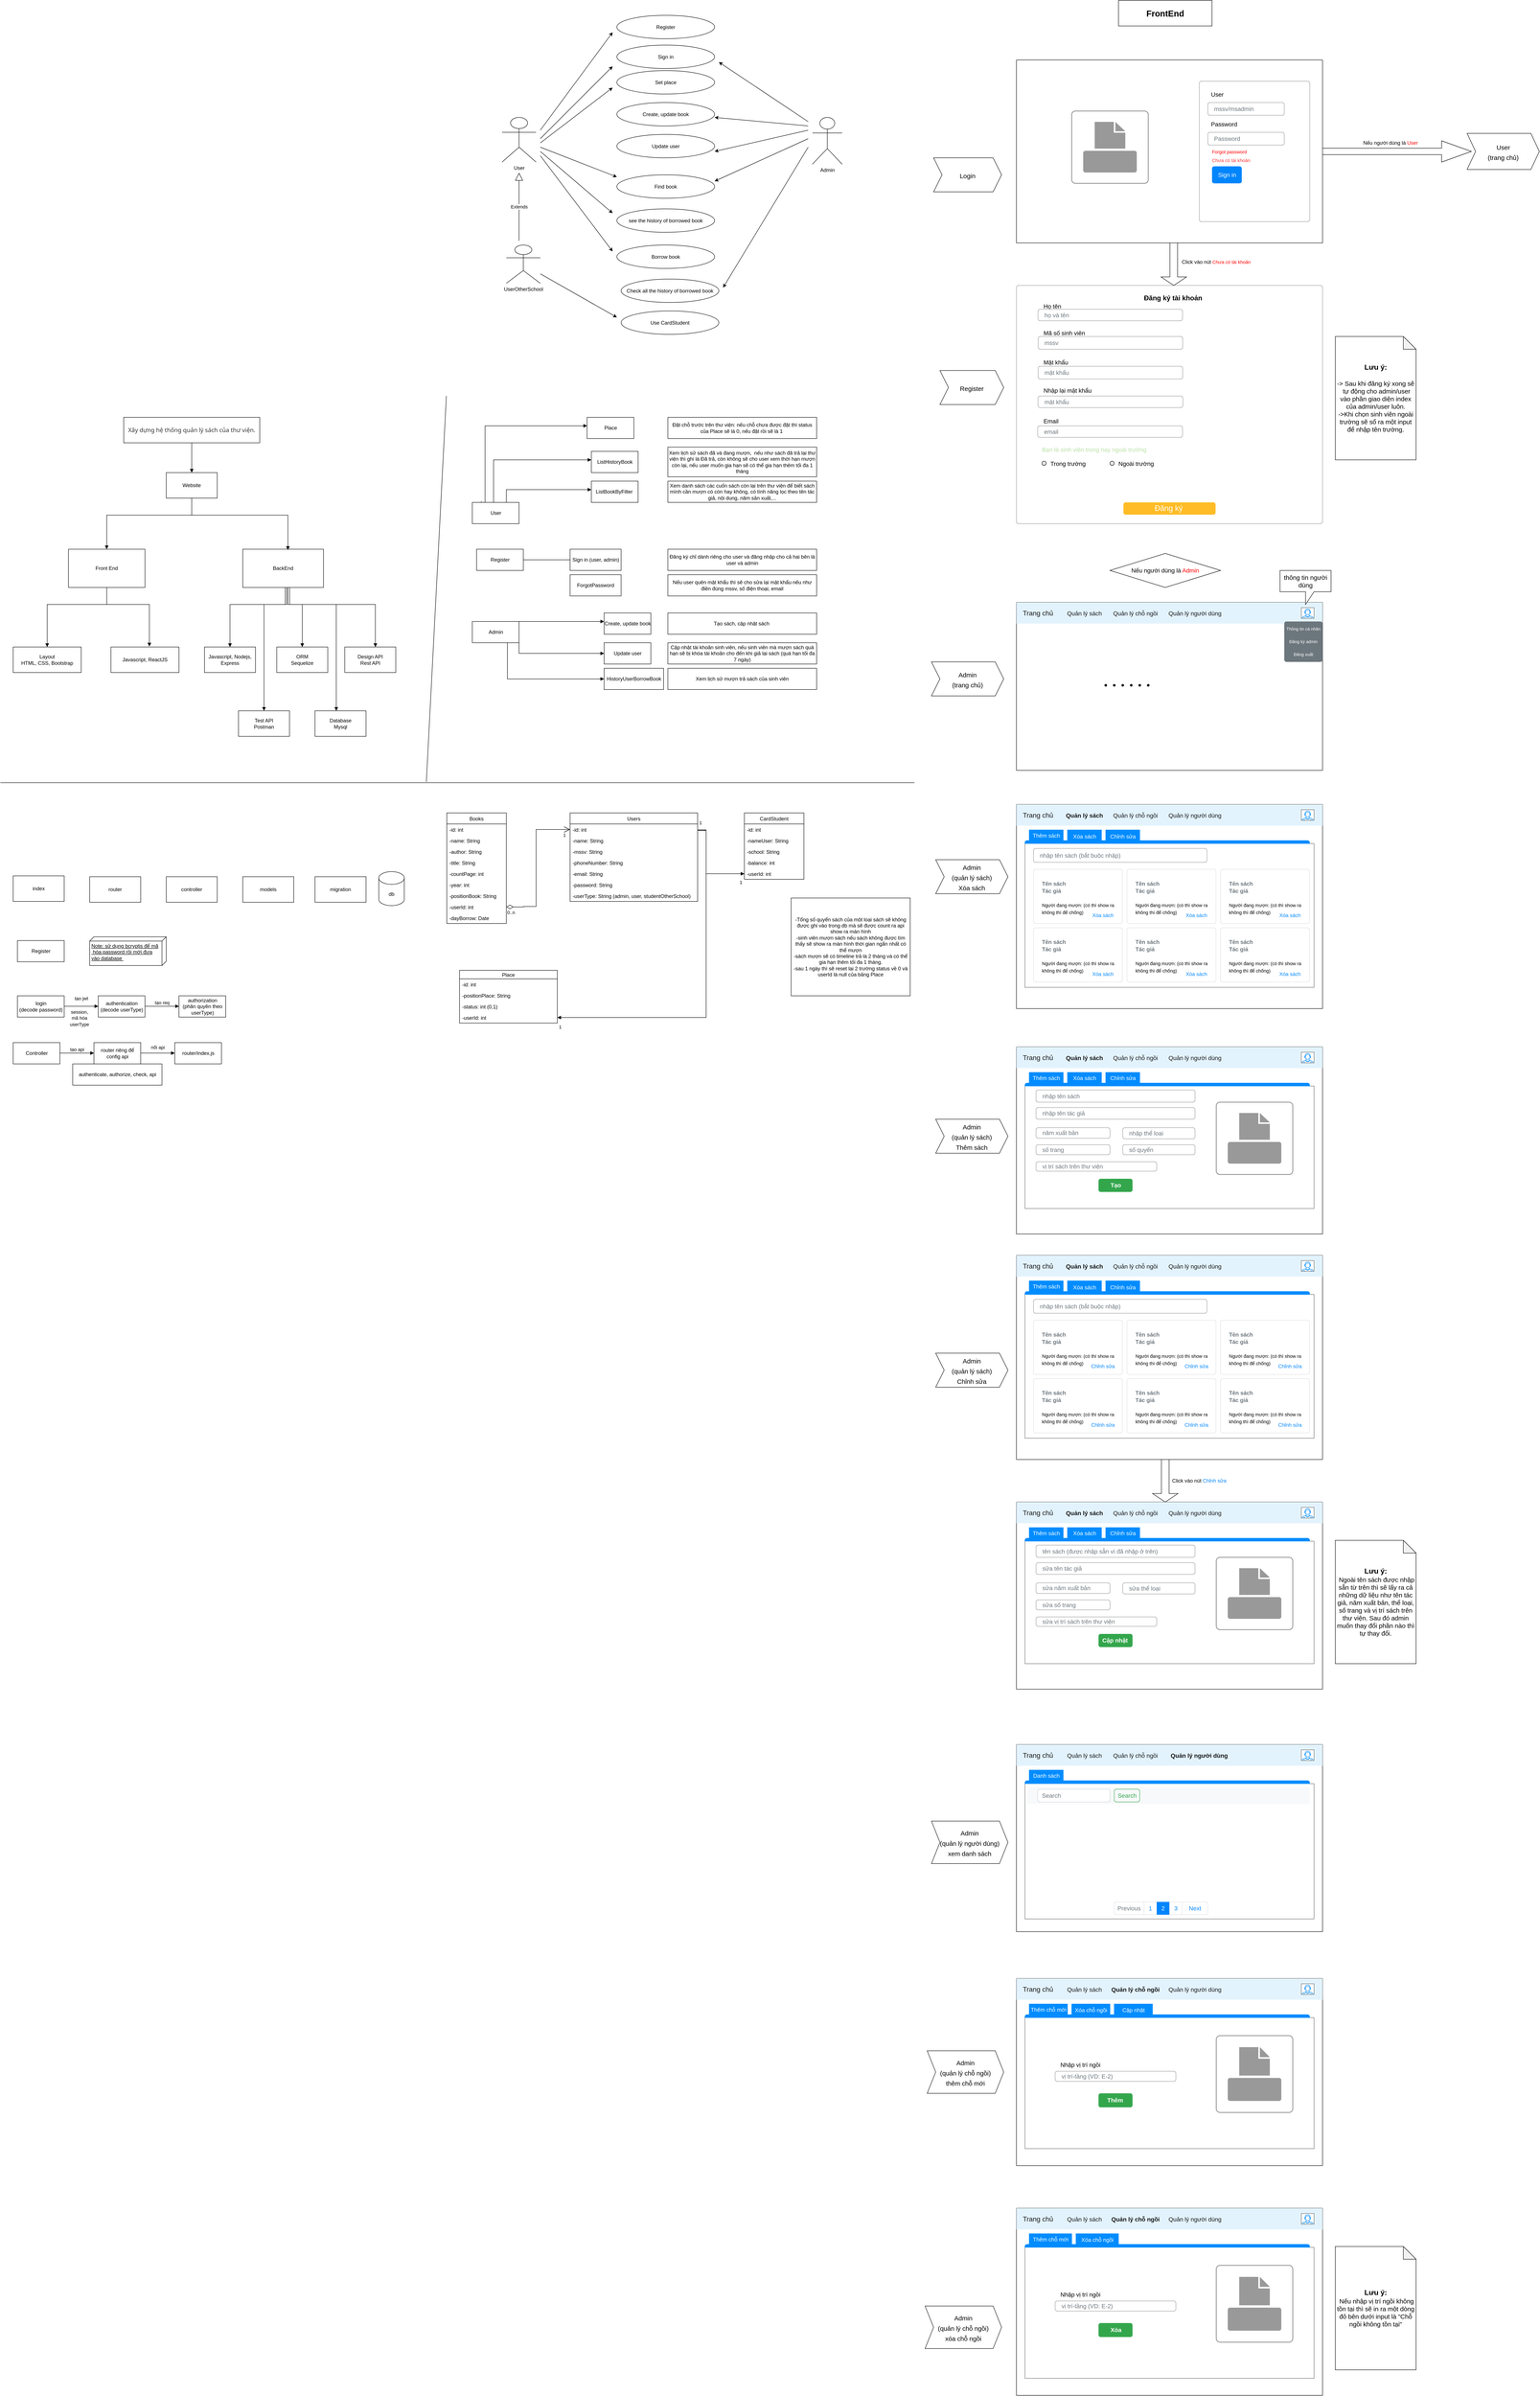 <mxfile>
    <diagram id="i-t45R0P4q4NNxCHWem7" name="Trang-1">
        <mxGraphModel dx="2054" dy="2646" grid="1" gridSize="10" guides="1" tooltips="1" connect="1" arrows="1" fold="1" page="1" pageScale="1" pageWidth="1100" pageHeight="1700" math="0" shadow="0">
            <root>
                <mxCell id="0"/>
                <mxCell id="1" parent="0"/>
                <mxCell id="PMNBnTn1wtBaRZHs1nPm-1" value="Register" style="html=1;" parent="1" vertex="1">
                    <mxGeometry x="70" y="360" width="110" height="50" as="geometry"/>
                </mxCell>
                <mxCell id="PMNBnTn1wtBaRZHs1nPm-2" value="Sign in (user, admin)" style="html=1;" parent="1" vertex="1">
                    <mxGeometry x="290" y="360" width="120" height="50" as="geometry"/>
                </mxCell>
                <mxCell id="PMNBnTn1wtBaRZHs1nPm-3" value="" style="line;strokeWidth=1;fillColor=none;align=left;verticalAlign=middle;spacingTop=-1;spacingLeft=3;spacingRight=3;rotatable=0;labelPosition=right;points=[];portConstraint=eastwest;strokeColor=inherit;" parent="1" vertex="1">
                    <mxGeometry x="180" y="381" width="110" height="8" as="geometry"/>
                </mxCell>
                <mxCell id="PMNBnTn1wtBaRZHs1nPm-4" value="ListBookByFilter&amp;nbsp;" style="html=1;" parent="1" vertex="1">
                    <mxGeometry x="340" y="200" width="110" height="50" as="geometry"/>
                </mxCell>
                <mxCell id="PMNBnTn1wtBaRZHs1nPm-8" value="Admin" style="html=1;" parent="1" vertex="1">
                    <mxGeometry x="60" y="530" width="110" height="50" as="geometry"/>
                </mxCell>
                <mxCell id="PMNBnTn1wtBaRZHs1nPm-9" value="User" style="html=1;" parent="1" vertex="1">
                    <mxGeometry x="60" y="250" width="110" height="50" as="geometry"/>
                </mxCell>
                <mxCell id="PMNBnTn1wtBaRZHs1nPm-11" value="" style="endArrow=block;endFill=1;html=1;edgeStyle=orthogonalEdgeStyle;align=left;verticalAlign=top;rounded=0;" parent="1" edge="1">
                    <mxGeometry x="-1" relative="1" as="geometry">
                        <mxPoint x="170" y="250" as="sourcePoint"/>
                        <mxPoint x="340" y="220" as="targetPoint"/>
                        <Array as="points">
                            <mxPoint x="140" y="250"/>
                            <mxPoint x="140" y="220"/>
                            <mxPoint x="300" y="220"/>
                        </Array>
                    </mxGeometry>
                </mxCell>
                <mxCell id="PMNBnTn1wtBaRZHs1nPm-14" value="Create, update book" style="html=1;" parent="1" vertex="1">
                    <mxGeometry x="370" y="510" width="110" height="50" as="geometry"/>
                </mxCell>
                <mxCell id="PMNBnTn1wtBaRZHs1nPm-16" value="Update user" style="html=1;" parent="1" vertex="1">
                    <mxGeometry x="370" y="580" width="110" height="50" as="geometry"/>
                </mxCell>
                <mxCell id="PMNBnTn1wtBaRZHs1nPm-17" value="" style="endArrow=block;endFill=1;html=1;edgeStyle=orthogonalEdgeStyle;align=left;verticalAlign=top;rounded=0;exitX=1;exitY=0.75;exitDx=0;exitDy=0;entryX=0;entryY=0.5;entryDx=0;entryDy=0;" parent="1" source="PMNBnTn1wtBaRZHs1nPm-8" target="PMNBnTn1wtBaRZHs1nPm-16" edge="1">
                    <mxGeometry x="-1" relative="1" as="geometry">
                        <mxPoint x="200" y="500" as="sourcePoint"/>
                        <mxPoint x="360" y="600" as="targetPoint"/>
                        <Array as="points">
                            <mxPoint x="170" y="605"/>
                        </Array>
                    </mxGeometry>
                </mxCell>
                <mxCell id="PMNBnTn1wtBaRZHs1nPm-22" value="" style="line;strokeWidth=1;fillColor=none;align=left;verticalAlign=middle;spacingTop=-1;spacingLeft=3;spacingRight=3;rotatable=0;labelPosition=right;points=[];portConstraint=eastwest;strokeColor=inherit;" parent="1" vertex="1">
                    <mxGeometry x="-1050" y="900" width="2150" height="18" as="geometry"/>
                </mxCell>
                <mxCell id="PMNBnTn1wtBaRZHs1nPm-23" value="Books" style="swimlane;fontStyle=0;childLayout=stackLayout;horizontal=1;startSize=26;fillColor=none;horizontalStack=0;resizeParent=1;resizeParentMax=0;resizeLast=0;collapsible=1;marginBottom=0;" parent="1" vertex="1">
                    <mxGeometry y="980" width="140" height="260" as="geometry"/>
                </mxCell>
                <mxCell id="PMNBnTn1wtBaRZHs1nPm-24" value="-id:  int" style="text;strokeColor=none;fillColor=none;align=left;verticalAlign=top;spacingLeft=4;spacingRight=4;overflow=hidden;rotatable=0;points=[[0,0.5],[1,0.5]];portConstraint=eastwest;" parent="PMNBnTn1wtBaRZHs1nPm-23" vertex="1">
                    <mxGeometry y="26" width="140" height="26" as="geometry"/>
                </mxCell>
                <mxCell id="PMNBnTn1wtBaRZHs1nPm-25" value="-name: String" style="text;strokeColor=none;fillColor=none;align=left;verticalAlign=top;spacingLeft=4;spacingRight=4;overflow=hidden;rotatable=0;points=[[0,0.5],[1,0.5]];portConstraint=eastwest;" parent="PMNBnTn1wtBaRZHs1nPm-23" vertex="1">
                    <mxGeometry y="52" width="140" height="26" as="geometry"/>
                </mxCell>
                <mxCell id="PMNBnTn1wtBaRZHs1nPm-26" value="-author: String" style="text;strokeColor=none;fillColor=none;align=left;verticalAlign=top;spacingLeft=4;spacingRight=4;overflow=hidden;rotatable=0;points=[[0,0.5],[1,0.5]];portConstraint=eastwest;" parent="PMNBnTn1wtBaRZHs1nPm-23" vertex="1">
                    <mxGeometry y="78" width="140" height="26" as="geometry"/>
                </mxCell>
                <mxCell id="PMNBnTn1wtBaRZHs1nPm-27" value="-title: String" style="text;strokeColor=none;fillColor=none;align=left;verticalAlign=top;spacingLeft=4;spacingRight=4;overflow=hidden;rotatable=0;points=[[0,0.5],[1,0.5]];portConstraint=eastwest;" parent="PMNBnTn1wtBaRZHs1nPm-23" vertex="1">
                    <mxGeometry y="104" width="140" height="26" as="geometry"/>
                </mxCell>
                <mxCell id="PMNBnTn1wtBaRZHs1nPm-28" value="-countPage: int" style="text;strokeColor=none;fillColor=none;align=left;verticalAlign=top;spacingLeft=4;spacingRight=4;overflow=hidden;rotatable=0;points=[[0,0.5],[1,0.5]];portConstraint=eastwest;" parent="PMNBnTn1wtBaRZHs1nPm-23" vertex="1">
                    <mxGeometry y="130" width="140" height="26" as="geometry"/>
                </mxCell>
                <mxCell id="PMNBnTn1wtBaRZHs1nPm-29" value="-year: int&#10;" style="text;strokeColor=none;fillColor=none;align=left;verticalAlign=top;spacingLeft=4;spacingRight=4;overflow=hidden;rotatable=0;points=[[0,0.5],[1,0.5]];portConstraint=eastwest;" parent="PMNBnTn1wtBaRZHs1nPm-23" vertex="1">
                    <mxGeometry y="156" width="140" height="26" as="geometry"/>
                </mxCell>
                <mxCell id="PMNBnTn1wtBaRZHs1nPm-31" value="-positionBook: String" style="text;strokeColor=none;fillColor=none;align=left;verticalAlign=top;spacingLeft=4;spacingRight=4;overflow=hidden;rotatable=0;points=[[0,0.5],[1,0.5]];portConstraint=eastwest;" parent="PMNBnTn1wtBaRZHs1nPm-23" vertex="1">
                    <mxGeometry y="182" width="140" height="26" as="geometry"/>
                </mxCell>
                <mxCell id="sz2PVV6rExKH-MHVUiy9-4" value="-userId: int" style="text;strokeColor=none;fillColor=none;align=left;verticalAlign=top;spacingLeft=4;spacingRight=4;overflow=hidden;rotatable=0;points=[[0,0.5],[1,0.5]];portConstraint=eastwest;" parent="PMNBnTn1wtBaRZHs1nPm-23" vertex="1">
                    <mxGeometry y="208" width="140" height="26" as="geometry"/>
                </mxCell>
                <mxCell id="PMNBnTn1wtBaRZHs1nPm-44" value="-dayBorrow: Date" style="text;strokeColor=none;fillColor=none;align=left;verticalAlign=top;spacingLeft=4;spacingRight=4;overflow=hidden;rotatable=0;points=[[0,0.5],[1,0.5]];portConstraint=eastwest;" parent="PMNBnTn1wtBaRZHs1nPm-23" vertex="1">
                    <mxGeometry y="234" width="140" height="26" as="geometry"/>
                </mxCell>
                <mxCell id="PMNBnTn1wtBaRZHs1nPm-32" value="Users" style="swimlane;fontStyle=0;childLayout=stackLayout;horizontal=1;startSize=26;fillColor=none;horizontalStack=0;resizeParent=1;resizeParentMax=0;resizeLast=0;collapsible=1;marginBottom=0;" parent="1" vertex="1">
                    <mxGeometry x="290" y="980" width="300" height="208" as="geometry"/>
                </mxCell>
                <mxCell id="PMNBnTn1wtBaRZHs1nPm-33" value="-id: int" style="text;strokeColor=none;fillColor=none;align=left;verticalAlign=top;spacingLeft=4;spacingRight=4;overflow=hidden;rotatable=0;points=[[0,0.5],[1,0.5]];portConstraint=eastwest;" parent="PMNBnTn1wtBaRZHs1nPm-32" vertex="1">
                    <mxGeometry y="26" width="300" height="26" as="geometry"/>
                </mxCell>
                <mxCell id="PMNBnTn1wtBaRZHs1nPm-34" value="-name: String" style="text;strokeColor=none;fillColor=none;align=left;verticalAlign=top;spacingLeft=4;spacingRight=4;overflow=hidden;rotatable=0;points=[[0,0.5],[1,0.5]];portConstraint=eastwest;" parent="PMNBnTn1wtBaRZHs1nPm-32" vertex="1">
                    <mxGeometry y="52" width="300" height="26" as="geometry"/>
                </mxCell>
                <mxCell id="PMNBnTn1wtBaRZHs1nPm-35" value="-mssv: String" style="text;strokeColor=none;fillColor=none;align=left;verticalAlign=top;spacingLeft=4;spacingRight=4;overflow=hidden;rotatable=0;points=[[0,0.5],[1,0.5]];portConstraint=eastwest;" parent="PMNBnTn1wtBaRZHs1nPm-32" vertex="1">
                    <mxGeometry y="78" width="300" height="26" as="geometry"/>
                </mxCell>
                <mxCell id="PMNBnTn1wtBaRZHs1nPm-36" value="-phoneNumber: String" style="text;strokeColor=none;fillColor=none;align=left;verticalAlign=top;spacingLeft=4;spacingRight=4;overflow=hidden;rotatable=0;points=[[0,0.5],[1,0.5]];portConstraint=eastwest;" parent="PMNBnTn1wtBaRZHs1nPm-32" vertex="1">
                    <mxGeometry y="104" width="300" height="26" as="geometry"/>
                </mxCell>
                <mxCell id="PMNBnTn1wtBaRZHs1nPm-37" value="-email: String" style="text;strokeColor=none;fillColor=none;align=left;verticalAlign=top;spacingLeft=4;spacingRight=4;overflow=hidden;rotatable=0;points=[[0,0.5],[1,0.5]];portConstraint=eastwest;" parent="PMNBnTn1wtBaRZHs1nPm-32" vertex="1">
                    <mxGeometry y="130" width="300" height="26" as="geometry"/>
                </mxCell>
                <mxCell id="PMNBnTn1wtBaRZHs1nPm-38" value="-password: String " style="text;strokeColor=none;fillColor=none;align=left;verticalAlign=top;spacingLeft=4;spacingRight=4;overflow=hidden;rotatable=0;points=[[0,0.5],[1,0.5]];portConstraint=eastwest;" parent="PMNBnTn1wtBaRZHs1nPm-32" vertex="1">
                    <mxGeometry y="156" width="300" height="26" as="geometry"/>
                </mxCell>
                <mxCell id="PMNBnTn1wtBaRZHs1nPm-39" value="-userType: String (admin, user, studentOtherSchool)" style="text;strokeColor=none;fillColor=none;align=left;verticalAlign=top;spacingLeft=4;spacingRight=4;overflow=hidden;rotatable=0;points=[[0,0.5],[1,0.5]];portConstraint=eastwest;" parent="PMNBnTn1wtBaRZHs1nPm-32" vertex="1">
                    <mxGeometry y="182" width="300" height="26" as="geometry"/>
                </mxCell>
                <mxCell id="PMNBnTn1wtBaRZHs1nPm-42" value="" style="endArrow=block;endFill=1;html=1;edgeStyle=orthogonalEdgeStyle;align=left;verticalAlign=top;rounded=0;" parent="1" edge="1">
                    <mxGeometry x="-1" relative="1" as="geometry">
                        <mxPoint x="170" y="530" as="sourcePoint"/>
                        <mxPoint x="370" y="530" as="targetPoint"/>
                        <Array as="points">
                            <mxPoint x="330" y="530"/>
                            <mxPoint x="330" y="530"/>
                        </Array>
                    </mxGeometry>
                </mxCell>
                <mxCell id="PMNBnTn1wtBaRZHs1nPm-45" value="Place" style="swimlane;fontStyle=0;childLayout=stackLayout;horizontal=1;startSize=20;fillColor=none;horizontalStack=0;resizeParent=1;resizeParentMax=0;resizeLast=0;collapsible=1;marginBottom=0;" parent="1" vertex="1">
                    <mxGeometry x="30" y="1350" width="230" height="124" as="geometry"/>
                </mxCell>
                <mxCell id="PMNBnTn1wtBaRZHs1nPm-46" value="-id: int" style="text;strokeColor=none;fillColor=none;align=left;verticalAlign=top;spacingLeft=4;spacingRight=4;overflow=hidden;rotatable=0;points=[[0,0.5],[1,0.5]];portConstraint=eastwest;" parent="PMNBnTn1wtBaRZHs1nPm-45" vertex="1">
                    <mxGeometry y="20" width="230" height="26" as="geometry"/>
                </mxCell>
                <mxCell id="PMNBnTn1wtBaRZHs1nPm-47" value="-positionPlace: String" style="text;strokeColor=none;fillColor=none;align=left;verticalAlign=top;spacingLeft=4;spacingRight=4;overflow=hidden;rotatable=0;points=[[0,0.5],[1,0.5]];portConstraint=eastwest;" parent="PMNBnTn1wtBaRZHs1nPm-45" vertex="1">
                    <mxGeometry y="46" width="230" height="26" as="geometry"/>
                </mxCell>
                <mxCell id="PMNBnTn1wtBaRZHs1nPm-48" value="-status: int (0,1)" style="text;strokeColor=none;fillColor=none;align=left;verticalAlign=top;spacingLeft=4;spacingRight=4;overflow=hidden;rotatable=0;points=[[0,0.5],[1,0.5]];portConstraint=eastwest;" parent="PMNBnTn1wtBaRZHs1nPm-45" vertex="1">
                    <mxGeometry y="72" width="230" height="26" as="geometry"/>
                </mxCell>
                <mxCell id="sz2PVV6rExKH-MHVUiy9-19" value="-userId: int" style="text;strokeColor=none;fillColor=none;align=left;verticalAlign=top;spacingLeft=4;spacingRight=4;overflow=hidden;rotatable=0;points=[[0,0.5],[1,0.5]];portConstraint=eastwest;" parent="PMNBnTn1wtBaRZHs1nPm-45" vertex="1">
                    <mxGeometry y="98" width="230" height="26" as="geometry"/>
                </mxCell>
                <mxCell id="sz2PVV6rExKH-MHVUiy9-1" value="" style="endArrow=open;html=1;endSize=12;startArrow=diamondThin;startSize=14;startFill=0;edgeStyle=orthogonalEdgeStyle;rounded=0;entryX=0;entryY=0.5;entryDx=0;entryDy=0;exitX=1;exitY=0.5;exitDx=0;exitDy=0;" parent="1" source="sz2PVV6rExKH-MHVUiy9-4" target="PMNBnTn1wtBaRZHs1nPm-33" edge="1">
                    <mxGeometry x="0.016" relative="1" as="geometry">
                        <mxPoint x="180" y="1180" as="sourcePoint"/>
                        <mxPoint x="210" y="980" as="targetPoint"/>
                        <Array as="points">
                            <mxPoint x="180" y="1201"/>
                            <mxPoint x="180" y="1200"/>
                            <mxPoint x="210" y="1200"/>
                            <mxPoint x="210" y="1019"/>
                        </Array>
                        <mxPoint as="offset"/>
                    </mxGeometry>
                </mxCell>
                <mxCell id="sz2PVV6rExKH-MHVUiy9-2" value="0..n" style="edgeLabel;resizable=0;html=1;align=left;verticalAlign=top;" parent="sz2PVV6rExKH-MHVUiy9-1" connectable="0" vertex="1">
                    <mxGeometry x="-1" relative="1" as="geometry"/>
                </mxCell>
                <mxCell id="sz2PVV6rExKH-MHVUiy9-3" value="1" style="edgeLabel;resizable=0;html=1;align=right;verticalAlign=top;" parent="sz2PVV6rExKH-MHVUiy9-1" connectable="0" vertex="1">
                    <mxGeometry x="1" relative="1" as="geometry">
                        <mxPoint x="-10" as="offset"/>
                    </mxGeometry>
                </mxCell>
                <mxCell id="sz2PVV6rExKH-MHVUiy9-5" value="ListHistoryBook" style="html=1;" parent="1" vertex="1">
                    <mxGeometry x="340" y="130" width="110" height="50" as="geometry"/>
                </mxCell>
                <mxCell id="sz2PVV6rExKH-MHVUiy9-6" value="HistoryUserBorrowBook" style="html=1;" parent="1" vertex="1">
                    <mxGeometry x="370" y="640" width="140" height="50" as="geometry"/>
                </mxCell>
                <mxCell id="sz2PVV6rExKH-MHVUiy9-10" value="" style="endArrow=block;endFill=1;html=1;edgeStyle=orthogonalEdgeStyle;align=left;verticalAlign=top;rounded=0;exitX=0.5;exitY=0;exitDx=0;exitDy=0;" parent="1" source="PMNBnTn1wtBaRZHs1nPm-9" edge="1">
                    <mxGeometry x="-1" y="25" relative="1" as="geometry">
                        <mxPoint x="120" y="240" as="sourcePoint"/>
                        <mxPoint x="340" y="150" as="targetPoint"/>
                        <Array as="points">
                            <mxPoint x="110" y="250"/>
                            <mxPoint x="110" y="150"/>
                        </Array>
                        <mxPoint x="15" y="-5" as="offset"/>
                    </mxGeometry>
                </mxCell>
                <mxCell id="sz2PVV6rExKH-MHVUiy9-12" value="" style="endArrow=block;endFill=1;html=1;edgeStyle=orthogonalEdgeStyle;align=left;verticalAlign=top;rounded=0;exitX=0.75;exitY=1;exitDx=0;exitDy=0;" parent="1" source="PMNBnTn1wtBaRZHs1nPm-8" edge="1">
                    <mxGeometry x="-1" relative="1" as="geometry">
                        <mxPoint x="80" y="470" as="sourcePoint"/>
                        <mxPoint x="370" y="665" as="targetPoint"/>
                        <Array as="points">
                            <mxPoint x="143" y="665"/>
                        </Array>
                    </mxGeometry>
                </mxCell>
                <mxCell id="sz2PVV6rExKH-MHVUiy9-13" value="Place" style="html=1;" parent="1" vertex="1">
                    <mxGeometry x="330" y="50" width="110" height="50" as="geometry"/>
                </mxCell>
                <mxCell id="sz2PVV6rExKH-MHVUiy9-14" value="" style="endArrow=block;endFill=1;html=1;edgeStyle=orthogonalEdgeStyle;align=left;verticalAlign=top;rounded=0;exitX=0.193;exitY=-0.044;exitDx=0;exitDy=0;exitPerimeter=0;" parent="1" source="PMNBnTn1wtBaRZHs1nPm-9" edge="1">
                    <mxGeometry x="-1" relative="1" as="geometry">
                        <mxPoint x="115" y="172.5" as="sourcePoint"/>
                        <mxPoint x="330" y="70" as="targetPoint"/>
                        <Array as="points">
                            <mxPoint x="81" y="250"/>
                            <mxPoint x="90" y="250"/>
                            <mxPoint x="90" y="70"/>
                        </Array>
                    </mxGeometry>
                </mxCell>
                <mxCell id="sz2PVV6rExKH-MHVUiy9-15" value="" style="endArrow=block;endFill=1;html=1;edgeStyle=orthogonalEdgeStyle;align=left;verticalAlign=top;rounded=0;entryX=1;entryY=0.5;entryDx=0;entryDy=0;exitX=1;exitY=0.5;exitDx=0;exitDy=0;" parent="1" source="PMNBnTn1wtBaRZHs1nPm-33" target="sz2PVV6rExKH-MHVUiy9-19" edge="1">
                    <mxGeometry x="-0.903" y="10" relative="1" as="geometry">
                        <mxPoint x="520" y="1020" as="sourcePoint"/>
                        <mxPoint x="310" y="1400" as="targetPoint"/>
                        <Array as="points">
                            <mxPoint x="590" y="1020"/>
                            <mxPoint x="610" y="1020"/>
                            <mxPoint x="610" y="1461"/>
                        </Array>
                        <mxPoint as="offset"/>
                    </mxGeometry>
                </mxCell>
                <mxCell id="sz2PVV6rExKH-MHVUiy9-20" value="1" style="edgeLabel;resizable=0;html=1;align=right;verticalAlign=top;" parent="1" connectable="0" vertex="1">
                    <mxGeometry x="600" y="990" as="geometry"/>
                </mxCell>
                <mxCell id="sz2PVV6rExKH-MHVUiy9-21" value="1" style="edgeLabel;resizable=0;html=1;align=right;verticalAlign=top;" parent="1" connectable="0" vertex="1">
                    <mxGeometry x="270" y="1470" as="geometry"/>
                </mxCell>
                <mxCell id="wgvQ3o1FkacQmC9o5JXv-1" value="Front End" style="rounded=0;whiteSpace=wrap;html=1;" parent="1" vertex="1">
                    <mxGeometry x="-890" y="360" width="180" height="90" as="geometry"/>
                </mxCell>
                <mxCell id="wgvQ3o1FkacQmC9o5JXv-3" value="BackEnd" style="rounded=0;whiteSpace=wrap;html=1;" parent="1" vertex="1">
                    <mxGeometry x="-480" y="360" width="190" height="90" as="geometry"/>
                </mxCell>
                <mxCell id="wgvQ3o1FkacQmC9o5JXv-4" value="&lt;span style=&quot;color: rgb(52, 52, 52); font-family: &amp;quot;Segoe UI&amp;quot;, &amp;quot;Helvetica Neue&amp;quot;, &amp;quot;Droid Sans&amp;quot;, Arial, Tahoma, Geneva, sans-serif; font-size: 14px; text-align: right; background-color: rgb(255, 255, 255);&quot;&gt;Xây dựng hệ thống quản lý sách của thư viện.&lt;/span&gt;" style="rounded=0;whiteSpace=wrap;html=1;" parent="1" vertex="1">
                    <mxGeometry x="-760" y="50" width="320" height="60" as="geometry"/>
                </mxCell>
                <mxCell id="wgvQ3o1FkacQmC9o5JXv-5" value="Website" style="rounded=0;whiteSpace=wrap;html=1;" parent="1" vertex="1">
                    <mxGeometry x="-660" y="180" width="120" height="60" as="geometry"/>
                </mxCell>
                <mxCell id="wgvQ3o1FkacQmC9o5JXv-6" value="" style="endArrow=block;endFill=1;html=1;edgeStyle=orthogonalEdgeStyle;align=left;verticalAlign=top;rounded=0;entryX=0.5;entryY=0;entryDx=0;entryDy=0;exitX=0.5;exitY=1;exitDx=0;exitDy=0;" parent="1" source="wgvQ3o1FkacQmC9o5JXv-4" target="wgvQ3o1FkacQmC9o5JXv-5" edge="1">
                    <mxGeometry x="-1" relative="1" as="geometry">
                        <mxPoint x="-920" y="150" as="sourcePoint"/>
                        <mxPoint x="-760" y="150" as="targetPoint"/>
                    </mxGeometry>
                </mxCell>
                <mxCell id="wgvQ3o1FkacQmC9o5JXv-8" value="" style="endArrow=block;endFill=1;html=1;edgeStyle=orthogonalEdgeStyle;align=left;verticalAlign=top;rounded=0;exitX=0.5;exitY=1;exitDx=0;exitDy=0;entryX=0.5;entryY=0;entryDx=0;entryDy=0;" parent="1" source="wgvQ3o1FkacQmC9o5JXv-5" target="wgvQ3o1FkacQmC9o5JXv-1" edge="1">
                    <mxGeometry x="-1" relative="1" as="geometry">
                        <mxPoint x="-750" y="120" as="sourcePoint"/>
                        <mxPoint x="-960" y="280" as="targetPoint"/>
                        <Array as="points">
                            <mxPoint x="-760" y="280"/>
                            <mxPoint x="-960" y="280"/>
                        </Array>
                    </mxGeometry>
                </mxCell>
                <mxCell id="wgvQ3o1FkacQmC9o5JXv-9" value="" style="endArrow=block;endFill=1;html=1;edgeStyle=orthogonalEdgeStyle;align=left;verticalAlign=top;rounded=0;entryX=0.559;entryY=0.02;entryDx=0;entryDy=0;entryPerimeter=0;exitX=0.5;exitY=1;exitDx=0;exitDy=0;" parent="1" source="wgvQ3o1FkacQmC9o5JXv-5" target="wgvQ3o1FkacQmC9o5JXv-3" edge="1">
                    <mxGeometry x="-1" relative="1" as="geometry">
                        <mxPoint x="-760" y="250" as="sourcePoint"/>
                        <mxPoint x="-570" y="300" as="targetPoint"/>
                        <Array as="points">
                            <mxPoint x="-600" y="280"/>
                            <mxPoint x="-374" y="280"/>
                        </Array>
                    </mxGeometry>
                </mxCell>
                <mxCell id="wgvQ3o1FkacQmC9o5JXv-10" value="Đặt chỗ trước trên thư viện: nếu chỗ chưa được đặt thì status của Place sẽ là 0, nếu đặt rồi sẽ là 1&amp;nbsp;" style="rounded=0;whiteSpace=wrap;html=1;" parent="1" vertex="1">
                    <mxGeometry x="520" y="50" width="350" height="50" as="geometry"/>
                </mxCell>
                <mxCell id="wgvQ3o1FkacQmC9o5JXv-11" value="Xem lịch sử sách đã và đang mượn,&amp;nbsp; nếu như sách đã trả lại thư viện thì ghi là Đã trả, còn không sẽ cho user xem thời hạn mượn còn lại, nếu user muốn gia hạn sẽ có thể gia hạn thêm tối đa 1 tháng" style="rounded=0;whiteSpace=wrap;html=1;" parent="1" vertex="1">
                    <mxGeometry x="520" y="120" width="350" height="70" as="geometry"/>
                </mxCell>
                <mxCell id="wgvQ3o1FkacQmC9o5JXv-12" value="Xem danh sách các cuốn sách còn lại trên thư viện để biết sách mình cần mượn có còn hay không, có tính năng lọc theo tên tác giả, nội dung, năm sản xuất,..." style="rounded=0;whiteSpace=wrap;html=1;" parent="1" vertex="1">
                    <mxGeometry x="520" y="200" width="350" height="50" as="geometry"/>
                </mxCell>
                <mxCell id="wgvQ3o1FkacQmC9o5JXv-13" value="Đăng ký chỉ dành riêng cho user và đăng nhập cho cả hai bên là user và admin" style="rounded=0;whiteSpace=wrap;html=1;" parent="1" vertex="1">
                    <mxGeometry x="520" y="360" width="350" height="50" as="geometry"/>
                </mxCell>
                <mxCell id="wgvQ3o1FkacQmC9o5JXv-15" value="Tạo sách, cập nhật sách&amp;nbsp;" style="rounded=0;whiteSpace=wrap;html=1;" parent="1" vertex="1">
                    <mxGeometry x="520" y="510" width="350" height="50" as="geometry"/>
                </mxCell>
                <mxCell id="wgvQ3o1FkacQmC9o5JXv-16" value="Cập nhật tài khoản sinh viên, nếu sinh viên mà mượn sách quá hạn sẽ bị khóa tài khoản cho đến khi giả lại sách (quá hạn tối đa 7 ngày)" style="rounded=0;whiteSpace=wrap;html=1;" parent="1" vertex="1">
                    <mxGeometry x="520" y="580" width="350" height="50" as="geometry"/>
                </mxCell>
                <mxCell id="wgvQ3o1FkacQmC9o5JXv-18" value="Xem lịch sử mượn trả sách của sinh viên" style="rounded=0;whiteSpace=wrap;html=1;" parent="1" vertex="1">
                    <mxGeometry x="520" y="640" width="350" height="50" as="geometry"/>
                </mxCell>
                <mxCell id="wgvQ3o1FkacQmC9o5JXv-21" value="Layout&lt;br&gt;HTML, CSS, Bootstrap" style="rounded=0;whiteSpace=wrap;html=1;" parent="1" vertex="1">
                    <mxGeometry x="-1020" y="590" width="160" height="60" as="geometry"/>
                </mxCell>
                <mxCell id="wgvQ3o1FkacQmC9o5JXv-22" value="" style="endArrow=block;endFill=1;html=1;edgeStyle=orthogonalEdgeStyle;align=left;verticalAlign=top;rounded=0;exitX=0.5;exitY=1;exitDx=0;exitDy=0;" parent="1" edge="1">
                    <mxGeometry x="-1" relative="1" as="geometry">
                        <mxPoint x="-800" y="450" as="sourcePoint"/>
                        <mxPoint x="-940" y="590" as="targetPoint"/>
                        <Array as="points">
                            <mxPoint x="-800" y="490"/>
                            <mxPoint x="-940" y="490"/>
                            <mxPoint x="-940" y="570"/>
                        </Array>
                    </mxGeometry>
                </mxCell>
                <mxCell id="wgvQ3o1FkacQmC9o5JXv-23" value="Javascript, ReactJS" style="rounded=0;whiteSpace=wrap;html=1;" parent="1" vertex="1">
                    <mxGeometry x="-790" y="590" width="160" height="60" as="geometry"/>
                </mxCell>
                <mxCell id="wgvQ3o1FkacQmC9o5JXv-27" value="" style="endArrow=block;endFill=1;html=1;edgeStyle=orthogonalEdgeStyle;align=left;verticalAlign=top;rounded=0;entryX=0.565;entryY=-0.023;entryDx=0;entryDy=0;entryPerimeter=0;" parent="1" target="wgvQ3o1FkacQmC9o5JXv-23" edge="1">
                    <mxGeometry x="-0.895" y="20" relative="1" as="geometry">
                        <mxPoint x="-800" y="460" as="sourcePoint"/>
                        <mxPoint x="-720" y="550" as="targetPoint"/>
                        <Array as="points">
                            <mxPoint x="-800" y="490"/>
                            <mxPoint x="-700" y="490"/>
                        </Array>
                        <mxPoint as="offset"/>
                    </mxGeometry>
                </mxCell>
                <mxCell id="wgvQ3o1FkacQmC9o5JXv-29" value="Javascript, Nodejs, Express" style="rounded=0;whiteSpace=wrap;html=1;" parent="1" vertex="1">
                    <mxGeometry x="-570" y="590" width="120" height="60" as="geometry"/>
                </mxCell>
                <mxCell id="wgvQ3o1FkacQmC9o5JXv-30" value="ORM&lt;br&gt;Sequelize" style="rounded=0;whiteSpace=wrap;html=1;" parent="1" vertex="1">
                    <mxGeometry x="-400" y="590" width="120" height="60" as="geometry"/>
                </mxCell>
                <mxCell id="wgvQ3o1FkacQmC9o5JXv-31" value="Design API&lt;br&gt;Rest API" style="rounded=0;whiteSpace=wrap;html=1;" parent="1" vertex="1">
                    <mxGeometry x="-240" y="590" width="120" height="60" as="geometry"/>
                </mxCell>
                <mxCell id="wgvQ3o1FkacQmC9o5JXv-32" value="" style="endArrow=block;endFill=1;html=1;edgeStyle=orthogonalEdgeStyle;align=left;verticalAlign=top;rounded=0;entryX=0.5;entryY=0;entryDx=0;entryDy=0;exitX=0.545;exitY=1.011;exitDx=0;exitDy=0;exitPerimeter=0;" parent="1" source="wgvQ3o1FkacQmC9o5JXv-3" target="wgvQ3o1FkacQmC9o5JXv-29" edge="1">
                    <mxGeometry x="-1" relative="1" as="geometry">
                        <mxPoint x="-690" y="480" as="sourcePoint"/>
                        <mxPoint x="-530" y="480" as="targetPoint"/>
                        <Array as="points">
                            <mxPoint x="-376" y="490"/>
                            <mxPoint x="-510" y="490"/>
                        </Array>
                    </mxGeometry>
                </mxCell>
                <mxCell id="wgvQ3o1FkacQmC9o5JXv-34" value="" style="endArrow=block;endFill=1;html=1;edgeStyle=orthogonalEdgeStyle;align=left;verticalAlign=top;rounded=0;entryX=0.5;entryY=0;entryDx=0;entryDy=0;" parent="1" target="wgvQ3o1FkacQmC9o5JXv-30" edge="1">
                    <mxGeometry x="-1" relative="1" as="geometry">
                        <mxPoint x="-374" y="450" as="sourcePoint"/>
                        <mxPoint x="-530" y="480" as="targetPoint"/>
                        <Array as="points">
                            <mxPoint x="-374" y="490"/>
                            <mxPoint x="-340" y="490"/>
                        </Array>
                    </mxGeometry>
                </mxCell>
                <mxCell id="wgvQ3o1FkacQmC9o5JXv-36" value="" style="endArrow=block;endFill=1;html=1;edgeStyle=orthogonalEdgeStyle;align=left;verticalAlign=top;rounded=0;" parent="1" edge="1">
                    <mxGeometry x="-1" relative="1" as="geometry">
                        <mxPoint x="-360" y="450" as="sourcePoint"/>
                        <mxPoint x="-168" y="590" as="targetPoint"/>
                        <Array as="points">
                            <mxPoint x="-370" y="450"/>
                            <mxPoint x="-370" y="490"/>
                            <mxPoint x="-168" y="490"/>
                        </Array>
                    </mxGeometry>
                </mxCell>
                <mxCell id="wgvQ3o1FkacQmC9o5JXv-38" value="Test API&lt;br&gt;Postman" style="rounded=0;whiteSpace=wrap;html=1;" parent="1" vertex="1">
                    <mxGeometry x="-490" y="740" width="120" height="60" as="geometry"/>
                </mxCell>
                <mxCell id="wgvQ3o1FkacQmC9o5JXv-42" value="Database&lt;br&gt;Mysql" style="rounded=0;whiteSpace=wrap;html=1;fontSize=12;" parent="1" vertex="1">
                    <mxGeometry x="-310" y="740" width="120" height="60" as="geometry"/>
                </mxCell>
                <mxCell id="wgvQ3o1FkacQmC9o5JXv-43" value="" style="endArrow=block;endFill=1;html=1;edgeStyle=orthogonalEdgeStyle;align=left;verticalAlign=top;rounded=0;fontSize=12;exitX=0.5;exitY=1;exitDx=0;exitDy=0;" parent="1" source="wgvQ3o1FkacQmC9o5JXv-3" target="wgvQ3o1FkacQmC9o5JXv-38" edge="1">
                    <mxGeometry x="-1" relative="1" as="geometry">
                        <mxPoint x="-380" y="460" as="sourcePoint"/>
                        <mxPoint x="-310" y="640" as="targetPoint"/>
                        <Array as="points">
                            <mxPoint x="-380" y="450"/>
                            <mxPoint x="-380" y="490"/>
                            <mxPoint x="-430" y="490"/>
                        </Array>
                    </mxGeometry>
                </mxCell>
                <mxCell id="wgvQ3o1FkacQmC9o5JXv-45" value="" style="endArrow=block;endFill=1;html=1;edgeStyle=orthogonalEdgeStyle;align=left;verticalAlign=top;rounded=0;fontSize=12;entryX=0.417;entryY=0;entryDx=0;entryDy=0;entryPerimeter=0;" parent="1" target="wgvQ3o1FkacQmC9o5JXv-42" edge="1">
                    <mxGeometry x="-1" relative="1" as="geometry">
                        <mxPoint x="-370" y="454" as="sourcePoint"/>
                        <mxPoint x="-260" y="720" as="targetPoint"/>
                        <Array as="points">
                            <mxPoint x="-370" y="490"/>
                            <mxPoint x="-260" y="490"/>
                        </Array>
                    </mxGeometry>
                </mxCell>
                <mxCell id="wgvQ3o1FkacQmC9o5JXv-47" value="ForgotPassword" style="rounded=0;whiteSpace=wrap;html=1;fontSize=12;" parent="1" vertex="1">
                    <mxGeometry x="290" y="420" width="120" height="50" as="geometry"/>
                </mxCell>
                <mxCell id="wgvQ3o1FkacQmC9o5JXv-49" value="Nếu user quên mật khẩu thì sẽ cho sửa lại mật khẩu nếu như điền đúng mssv, số điện thoại, email" style="rounded=0;whiteSpace=wrap;html=1;" parent="1" vertex="1">
                    <mxGeometry x="520" y="420" width="350" height="50" as="geometry"/>
                </mxCell>
                <mxCell id="uZuEM_bw6iPWwp2u1Iur-1" value="" style="endArrow=none;html=1;rounded=0;exitX=0.466;exitY=0.389;exitDx=0;exitDy=0;exitPerimeter=0;" parent="1" source="PMNBnTn1wtBaRZHs1nPm-22" edge="1">
                    <mxGeometry width="50" height="50" relative="1" as="geometry">
                        <mxPoint x="-160" y="750" as="sourcePoint"/>
                        <mxPoint x="-1" as="targetPoint"/>
                    </mxGeometry>
                </mxCell>
                <mxCell id="XsTKVomyEp_vysgjA1EA-1" value="CardStudent" style="swimlane;fontStyle=0;childLayout=stackLayout;horizontal=1;startSize=26;fillColor=none;horizontalStack=0;resizeParent=1;resizeParentMax=0;resizeLast=0;collapsible=1;marginBottom=0;" parent="1" vertex="1">
                    <mxGeometry x="700" y="980" width="140" height="156" as="geometry"/>
                </mxCell>
                <mxCell id="XsTKVomyEp_vysgjA1EA-2" value="-id: int" style="text;strokeColor=none;fillColor=none;align=left;verticalAlign=top;spacingLeft=4;spacingRight=4;overflow=hidden;rotatable=0;points=[[0,0.5],[1,0.5]];portConstraint=eastwest;" parent="XsTKVomyEp_vysgjA1EA-1" vertex="1">
                    <mxGeometry y="26" width="140" height="26" as="geometry"/>
                </mxCell>
                <mxCell id="XsTKVomyEp_vysgjA1EA-3" value="-nameUser:  String" style="text;strokeColor=none;fillColor=none;align=left;verticalAlign=top;spacingLeft=4;spacingRight=4;overflow=hidden;rotatable=0;points=[[0,0.5],[1,0.5]];portConstraint=eastwest;" parent="XsTKVomyEp_vysgjA1EA-1" vertex="1">
                    <mxGeometry y="52" width="140" height="26" as="geometry"/>
                </mxCell>
                <mxCell id="XsTKVomyEp_vysgjA1EA-4" value="-school: String" style="text;strokeColor=none;fillColor=none;align=left;verticalAlign=top;spacingLeft=4;spacingRight=4;overflow=hidden;rotatable=0;points=[[0,0.5],[1,0.5]];portConstraint=eastwest;" parent="XsTKVomyEp_vysgjA1EA-1" vertex="1">
                    <mxGeometry y="78" width="140" height="26" as="geometry"/>
                </mxCell>
                <mxCell id="XsTKVomyEp_vysgjA1EA-5" value="-balance: int" style="text;strokeColor=none;fillColor=none;align=left;verticalAlign=top;spacingLeft=4;spacingRight=4;overflow=hidden;rotatable=0;points=[[0,0.5],[1,0.5]];portConstraint=eastwest;" parent="XsTKVomyEp_vysgjA1EA-1" vertex="1">
                    <mxGeometry y="104" width="140" height="26" as="geometry"/>
                </mxCell>
                <mxCell id="XsTKVomyEp_vysgjA1EA-6" value="-userId: int" style="text;strokeColor=none;fillColor=none;align=left;verticalAlign=top;spacingLeft=4;spacingRight=4;overflow=hidden;rotatable=0;points=[[0,0.5],[1,0.5]];portConstraint=eastwest;" parent="XsTKVomyEp_vysgjA1EA-1" vertex="1">
                    <mxGeometry y="130" width="140" height="26" as="geometry"/>
                </mxCell>
                <mxCell id="XsTKVomyEp_vysgjA1EA-11" value="" style="endArrow=block;endFill=1;html=1;edgeStyle=orthogonalEdgeStyle;align=left;verticalAlign=top;rounded=0;exitX=1;exitY=0.5;exitDx=0;exitDy=0;entryX=0;entryY=0.5;entryDx=0;entryDy=0;" parent="1" target="XsTKVomyEp_vysgjA1EA-6" edge="1">
                    <mxGeometry x="-0.903" y="10" relative="1" as="geometry">
                        <mxPoint x="590" y="1019.5" as="sourcePoint"/>
                        <mxPoint x="670" y="1140" as="targetPoint"/>
                        <Array as="points">
                            <mxPoint x="590" y="1021"/>
                            <mxPoint x="610" y="1021"/>
                            <mxPoint x="610" y="1123"/>
                        </Array>
                        <mxPoint as="offset"/>
                    </mxGeometry>
                </mxCell>
                <mxCell id="XsTKVomyEp_vysgjA1EA-12" value="1" style="edgeLabel;resizable=0;html=1;align=right;verticalAlign=top;" parent="1" connectable="0" vertex="1">
                    <mxGeometry x="695" y="1130" as="geometry"/>
                </mxCell>
                <mxCell id="XsTKVomyEp_vysgjA1EA-13" value="-Tổng số quyển sách của một loại sách sẽ không được ghi vào trong db mà sẽ được count ra api show ra màn hình&lt;br&gt;-sinh viên mượn sách nếu sách không được tìm thấy sẽ show ra màn hình thời gian ngắn nhất có thể mượn&lt;br&gt;-sách mượn sẽ có timeline trả là 2 tháng và có thể gia hạn thêm tối đa 1 tháng.&lt;br&gt;-sau 1 ngày thì sẽ reset lại 2 trường status về 0 và userId là null của bảng Place" style="rounded=0;whiteSpace=wrap;html=1;" parent="1" vertex="1">
                    <mxGeometry x="810" y="1180" width="280" height="230" as="geometry"/>
                </mxCell>
                <mxCell id="J5_ubwYrpImXxwMJO44a-1" value="index" style="rounded=0;whiteSpace=wrap;html=1;" parent="1" vertex="1">
                    <mxGeometry x="-1020" y="1128" width="120" height="60" as="geometry"/>
                </mxCell>
                <mxCell id="J5_ubwYrpImXxwMJO44a-2" value="router" style="rounded=0;whiteSpace=wrap;html=1;" parent="1" vertex="1">
                    <mxGeometry x="-840" y="1130" width="120" height="60" as="geometry"/>
                </mxCell>
                <mxCell id="J5_ubwYrpImXxwMJO44a-3" value="controller" style="rounded=0;whiteSpace=wrap;html=1;" parent="1" vertex="1">
                    <mxGeometry x="-660" y="1130" width="120" height="60" as="geometry"/>
                </mxCell>
                <mxCell id="J5_ubwYrpImXxwMJO44a-4" value="migration" style="rounded=0;whiteSpace=wrap;html=1;" parent="1" vertex="1">
                    <mxGeometry x="-310" y="1130" width="120" height="60" as="geometry"/>
                </mxCell>
                <mxCell id="J5_ubwYrpImXxwMJO44a-5" value="models" style="rounded=0;whiteSpace=wrap;html=1;" parent="1" vertex="1">
                    <mxGeometry x="-480" y="1130" width="120" height="60" as="geometry"/>
                </mxCell>
                <mxCell id="J5_ubwYrpImXxwMJO44a-6" value="db" style="shape=cylinder3;whiteSpace=wrap;html=1;boundedLbl=1;backgroundOutline=1;size=15;" parent="1" vertex="1">
                    <mxGeometry x="-160" y="1118" width="60" height="80" as="geometry"/>
                </mxCell>
                <mxCell id="5y8kFZeuz5u2EM3Kr_l1-4" value="tạo jwt" style="html=1;verticalAlign=bottom;endArrow=block;rounded=0;" parent="1" edge="1">
                    <mxGeometry y="10" width="80" relative="1" as="geometry">
                        <mxPoint x="-900" y="1434.5" as="sourcePoint"/>
                        <mxPoint x="-820" y="1434.5" as="targetPoint"/>
                        <mxPoint as="offset"/>
                    </mxGeometry>
                </mxCell>
                <mxCell id="5y8kFZeuz5u2EM3Kr_l1-5" value="login&lt;br&gt;(decode password)" style="html=1;" parent="1" vertex="1">
                    <mxGeometry x="-1010" y="1410" width="110" height="50" as="geometry"/>
                </mxCell>
                <mxCell id="5y8kFZeuz5u2EM3Kr_l1-6" value="authentication&lt;br&gt;(decode userType)" style="html=1;" parent="1" vertex="1">
                    <mxGeometry x="-820" y="1410" width="110" height="50" as="geometry"/>
                </mxCell>
                <mxCell id="5y8kFZeuz5u2EM3Kr_l1-7" value="&lt;div style=&quot;text-align: center;&quot;&gt;&lt;span style=&quot;font-size: 11px; background-color: rgb(255, 255, 255);&quot;&gt;session, mã hóa userType&lt;/span&gt;&lt;/div&gt;" style="text;whiteSpace=wrap;html=1;" parent="1" vertex="1">
                    <mxGeometry x="-890" y="1434" width="50" height="40" as="geometry"/>
                </mxCell>
                <mxCell id="5y8kFZeuz5u2EM3Kr_l1-9" value="authorization&lt;br&gt;(phân quyền theo &lt;br&gt;userType)" style="html=1;" parent="1" vertex="1">
                    <mxGeometry x="-630" y="1410" width="110" height="50" as="geometry"/>
                </mxCell>
                <mxCell id="5y8kFZeuz5u2EM3Kr_l1-10" value="tạo req" style="html=1;verticalAlign=bottom;endArrow=block;rounded=0;" parent="1" edge="1">
                    <mxGeometry width="80" relative="1" as="geometry">
                        <mxPoint x="-710" y="1434.5" as="sourcePoint"/>
                        <mxPoint x="-630" y="1434.5" as="targetPoint"/>
                    </mxGeometry>
                </mxCell>
                <mxCell id="5y8kFZeuz5u2EM3Kr_l1-11" value="Register" style="html=1;" parent="1" vertex="1">
                    <mxGeometry x="-1010" y="1280" width="110" height="50" as="geometry"/>
                </mxCell>
                <mxCell id="5y8kFZeuz5u2EM3Kr_l1-12" value="Note: sử dụng bcryptjs để mã&lt;br&gt;&amp;nbsp;hóa password rồi mới đưa &lt;br&gt;vào database&amp;nbsp;" style="verticalAlign=top;align=left;spacingTop=8;spacingLeft=2;spacingRight=12;shape=cube;size=10;direction=south;fontStyle=4;html=1;" parent="1" vertex="1">
                    <mxGeometry x="-840" y="1271.25" width="180" height="67.5" as="geometry"/>
                </mxCell>
                <mxCell id="5y8kFZeuz5u2EM3Kr_l1-13" value="Controller" style="html=1;" parent="1" vertex="1">
                    <mxGeometry x="-1020" y="1520" width="110" height="50" as="geometry"/>
                </mxCell>
                <mxCell id="5y8kFZeuz5u2EM3Kr_l1-14" value="tạo api" style="html=1;verticalAlign=bottom;endArrow=block;rounded=0;" parent="1" edge="1">
                    <mxGeometry width="80" relative="1" as="geometry">
                        <mxPoint x="-910" y="1544.62" as="sourcePoint"/>
                        <mxPoint x="-830" y="1544.62" as="targetPoint"/>
                    </mxGeometry>
                </mxCell>
                <mxCell id="5y8kFZeuz5u2EM3Kr_l1-15" value="router riêng để &lt;br&gt;config api" style="html=1;" parent="1" vertex="1">
                    <mxGeometry x="-830" y="1520" width="110" height="50" as="geometry"/>
                </mxCell>
                <mxCell id="5y8kFZeuz5u2EM3Kr_l1-16" value="router/index.js" style="html=1;" parent="1" vertex="1">
                    <mxGeometry x="-640" y="1520" width="110" height="50" as="geometry"/>
                </mxCell>
                <mxCell id="5y8kFZeuz5u2EM3Kr_l1-17" value="nối api" style="html=1;verticalAlign=bottom;endArrow=block;rounded=0;" parent="1" edge="1">
                    <mxGeometry y="5" width="80" relative="1" as="geometry">
                        <mxPoint x="-720" y="1544.62" as="sourcePoint"/>
                        <mxPoint x="-640" y="1544.62" as="targetPoint"/>
                        <mxPoint as="offset"/>
                    </mxGeometry>
                </mxCell>
                <mxCell id="5y8kFZeuz5u2EM3Kr_l1-18" value="authenticate, authorize, check, api" style="html=1;" parent="1" vertex="1">
                    <mxGeometry x="-880" y="1570" width="210" height="50" as="geometry"/>
                </mxCell>
                <mxCell id="SKqaYKTq5XklxY5YzmF5-1" value="&lt;b&gt;&lt;font style=&quot;font-size: 20px;&quot;&gt;FrontEnd&lt;/font&gt;&lt;/b&gt;" style="rounded=0;whiteSpace=wrap;html=1;" parent="1" vertex="1">
                    <mxGeometry x="1580" y="-930" width="220" height="60" as="geometry"/>
                </mxCell>
                <mxCell id="SKqaYKTq5XklxY5YzmF5-3" value="&lt;font style=&quot;font-size: 15px;&quot;&gt;Admin&lt;br&gt;(trang chủ)&lt;br&gt;&lt;/font&gt;" style="shape=step;perimeter=stepPerimeter;whiteSpace=wrap;html=1;fixedSize=1;fontSize=20;" parent="1" vertex="1">
                    <mxGeometry x="1140" y="625" width="170" height="80" as="geometry"/>
                </mxCell>
                <mxCell id="SKqaYKTq5XklxY5YzmF5-18" value="&lt;span style=&quot;font-size: 15px;&quot;&gt;Login&lt;/span&gt;" style="shape=step;perimeter=stepPerimeter;whiteSpace=wrap;html=1;fixedSize=1;fontSize=20;" parent="1" vertex="1">
                    <mxGeometry x="1145" y="-560" width="160" height="80" as="geometry"/>
                </mxCell>
                <mxCell id="SKqaYKTq5XklxY5YzmF5-21" value="" style="swimlane;startSize=0;fontSize=15;" parent="1" vertex="1">
                    <mxGeometry x="1340" y="485" width="720" height="395" as="geometry"/>
                </mxCell>
                <mxCell id="SKqaYKTq5XklxY5YzmF5-58" value="Trang chủ" style="html=1;shadow=0;dashed=0;fillColor=#E3F3FD;strokeColor=none;fontSize=16;fontColor=#161819;align=left;spacing=15;" parent="SKqaYKTq5XklxY5YzmF5-21" vertex="1">
                    <mxGeometry width="720" height="50" as="geometry"/>
                </mxCell>
                <mxCell id="SKqaYKTq5XklxY5YzmF5-59" value="Quản lý sách" style="fillColor=none;strokeColor=none;fontSize=14;fontColor=#161819;align=center;" parent="SKqaYKTq5XklxY5YzmF5-58" vertex="1">
                    <mxGeometry width="100" height="50" relative="1" as="geometry">
                        <mxPoint x="110" as="offset"/>
                    </mxGeometry>
                </mxCell>
                <mxCell id="SKqaYKTq5XklxY5YzmF5-53" value="" style="verticalLabelPosition=bottom;shadow=0;dashed=0;align=center;html=1;verticalAlign=top;strokeWidth=1;shape=mxgraph.mockup.containers.userMale;strokeColor=#666666;strokeColor2=#008cff;fontSize=15;" parent="SKqaYKTq5XklxY5YzmF5-58" vertex="1">
                    <mxGeometry x="670" y="12.5" width="30" height="25" as="geometry"/>
                </mxCell>
                <mxCell id="SKqaYKTq5XklxY5YzmF5-89" value="Quản lý chỗ ngồi" style="fillColor=none;strokeColor=none;fontSize=14;fontColor=#161819;align=center;" parent="SKqaYKTq5XklxY5YzmF5-58" vertex="1">
                    <mxGeometry x="230" width="100" height="50" as="geometry"/>
                </mxCell>
                <mxCell id="SKqaYKTq5XklxY5YzmF5-90" value="Quản lý người dùng" style="fillColor=none;strokeColor=none;fontSize=14;fontColor=#161819;align=center;" parent="SKqaYKTq5XklxY5YzmF5-58" vertex="1">
                    <mxGeometry x="370" width="100" height="50" as="geometry"/>
                </mxCell>
                <mxCell id="SKqaYKTq5XklxY5YzmF5-92" value="" style="html=1;shadow=0;dashed=0;shape=mxgraph.bootstrap.rrect;rSize=5;strokeColor=none;html=1;whiteSpace=wrap;fillColor=#6C767D;fontColor=#ffffff;sketch=0;fontSize=15;" parent="SKqaYKTq5XklxY5YzmF5-21" vertex="1">
                    <mxGeometry x="630" y="45" width="90" height="95" as="geometry"/>
                </mxCell>
                <mxCell id="SKqaYKTq5XklxY5YzmF5-93" value="&lt;font style=&quot;font-size: 10px;&quot;&gt;Thông tin cá nhân&lt;/font&gt;" style="strokeColor=inherit;fillColor=inherit;gradientColor=inherit;fontColor=inherit;html=1;shadow=0;dashed=0;shape=mxgraph.bootstrap.topButton;rSize=5;perimeter=none;whiteSpace=wrap;resizeWidth=1;sketch=0;fontSize=15;" parent="SKqaYKTq5XklxY5YzmF5-92" vertex="1">
                    <mxGeometry width="90" height="30" relative="1" as="geometry"/>
                </mxCell>
                <mxCell id="SKqaYKTq5XklxY5YzmF5-94" value="&lt;font style=&quot;font-size: 10px;&quot;&gt;Đăng ký admin&lt;/font&gt;" style="strokeColor=inherit;fillColor=inherit;gradientColor=inherit;fontColor=inherit;html=1;shadow=0;dashed=0;perimeter=none;whiteSpace=wrap;resizeWidth=1;sketch=0;fontSize=15;" parent="SKqaYKTq5XklxY5YzmF5-92" vertex="1">
                    <mxGeometry width="90" height="30" relative="1" as="geometry">
                        <mxPoint y="30" as="offset"/>
                    </mxGeometry>
                </mxCell>
                <mxCell id="SKqaYKTq5XklxY5YzmF5-95" value="&lt;font style=&quot;font-size: 10px;&quot;&gt;Đăng xuất&lt;/font&gt;" style="strokeColor=inherit;fillColor=inherit;gradientColor=inherit;fontColor=inherit;html=1;shadow=0;dashed=0;perimeter=none;whiteSpace=wrap;resizeWidth=1;sketch=0;fontSize=15;" parent="SKqaYKTq5XklxY5YzmF5-92" vertex="1">
                    <mxGeometry width="90" height="30" relative="1" as="geometry">
                        <mxPoint y="60" as="offset"/>
                    </mxGeometry>
                </mxCell>
                <mxCell id="SKqaYKTq5XklxY5YzmF5-226" value="" style="shape=waypoint;sketch=0;fillStyle=solid;size=6;pointerEvents=1;points=[];fillColor=none;resizable=0;rotatable=0;perimeter=centerPerimeter;snapToPoint=1;fontSize=13;" parent="SKqaYKTq5XklxY5YzmF5-21" vertex="1">
                    <mxGeometry x="190" y="175" width="40" height="40" as="geometry"/>
                </mxCell>
                <mxCell id="SKqaYKTq5XklxY5YzmF5-260" value="" style="shape=waypoint;sketch=0;fillStyle=solid;size=6;pointerEvents=1;points=[];fillColor=none;resizable=0;rotatable=0;perimeter=centerPerimeter;snapToPoint=1;fontSize=13;" parent="SKqaYKTq5XklxY5YzmF5-21" vertex="1">
                    <mxGeometry x="210" y="175" width="40" height="40" as="geometry"/>
                </mxCell>
                <mxCell id="SKqaYKTq5XklxY5YzmF5-261" value="" style="shape=waypoint;sketch=0;fillStyle=solid;size=6;pointerEvents=1;points=[];fillColor=none;resizable=0;rotatable=0;perimeter=centerPerimeter;snapToPoint=1;fontSize=13;" parent="SKqaYKTq5XklxY5YzmF5-21" vertex="1">
                    <mxGeometry x="230" y="175" width="40" height="40" as="geometry"/>
                </mxCell>
                <mxCell id="SKqaYKTq5XklxY5YzmF5-262" value="" style="shape=waypoint;sketch=0;fillStyle=solid;size=6;pointerEvents=1;points=[];fillColor=none;resizable=0;rotatable=0;perimeter=centerPerimeter;snapToPoint=1;fontSize=13;" parent="SKqaYKTq5XklxY5YzmF5-21" vertex="1">
                    <mxGeometry x="250" y="175" width="40" height="40" as="geometry"/>
                </mxCell>
                <mxCell id="SKqaYKTq5XklxY5YzmF5-263" value="" style="shape=waypoint;sketch=0;fillStyle=solid;size=6;pointerEvents=1;points=[];fillColor=none;resizable=0;rotatable=0;perimeter=centerPerimeter;snapToPoint=1;fontSize=13;" parent="SKqaYKTq5XklxY5YzmF5-21" vertex="1">
                    <mxGeometry x="270" y="175" width="40" height="40" as="geometry"/>
                </mxCell>
                <mxCell id="SKqaYKTq5XklxY5YzmF5-264" value="" style="shape=waypoint;sketch=0;fillStyle=solid;size=6;pointerEvents=1;points=[];fillColor=none;resizable=0;rotatable=0;perimeter=centerPerimeter;snapToPoint=1;fontSize=13;" parent="SKqaYKTq5XklxY5YzmF5-21" vertex="1">
                    <mxGeometry x="290" y="175" width="40" height="40" as="geometry"/>
                </mxCell>
                <mxCell id="SKqaYKTq5XklxY5YzmF5-91" value="thông tin người dùng" style="shape=callout;whiteSpace=wrap;html=1;perimeter=calloutPerimeter;fontSize=15;" parent="1" vertex="1">
                    <mxGeometry x="1960" y="410" width="120" height="80" as="geometry"/>
                </mxCell>
                <mxCell id="SKqaYKTq5XklxY5YzmF5-111" value="" style="swimlane;startSize=0;fontSize=15;" parent="1" vertex="1">
                    <mxGeometry x="1340" y="-790" width="720" height="430" as="geometry"/>
                </mxCell>
                <mxCell id="SKqaYKTq5XklxY5YzmF5-119" value="" style="html=1;shadow=0;dashed=0;shape=mxgraph.bootstrap.rrect;rSize=5;fillColor=#ffffff;strokeColor=#999999;fontSize=15;" parent="SKqaYKTq5XklxY5YzmF5-111" vertex="1">
                    <mxGeometry x="430" y="50" width="260" height="330" as="geometry"/>
                </mxCell>
                <mxCell id="SKqaYKTq5XklxY5YzmF5-120" value="  User" style="fillColor=none;strokeColor=none;align=left;spacing=20;fontSize=14;" parent="SKqaYKTq5XklxY5YzmF5-119" vertex="1">
                    <mxGeometry width="220" height="40" relative="1" as="geometry">
                        <mxPoint y="10" as="offset"/>
                    </mxGeometry>
                </mxCell>
                <mxCell id="SKqaYKTq5XklxY5YzmF5-121" value="mssv/msadmin" style="html=1;shadow=0;dashed=0;shape=mxgraph.bootstrap.rrect;rSize=5;fillColor=none;strokeColor=#999999;align=left;spacing=15;fontSize=14;fontColor=#6C767D;" parent="SKqaYKTq5XklxY5YzmF5-119" vertex="1">
                    <mxGeometry width="180" height="30" relative="1" as="geometry">
                        <mxPoint x="20" y="50" as="offset"/>
                    </mxGeometry>
                </mxCell>
                <mxCell id="SKqaYKTq5XklxY5YzmF5-122" value="  Password" style="fillColor=none;strokeColor=none;align=left;spacing=20;fontSize=14;" parent="SKqaYKTq5XklxY5YzmF5-119" vertex="1">
                    <mxGeometry width="220" height="40" relative="1" as="geometry">
                        <mxPoint y="80" as="offset"/>
                    </mxGeometry>
                </mxCell>
                <mxCell id="SKqaYKTq5XklxY5YzmF5-123" value="Password" style="html=1;shadow=0;dashed=0;shape=mxgraph.bootstrap.rrect;rSize=5;fillColor=none;strokeColor=#999999;align=left;spacing=15;fontSize=14;fontColor=#6C767D;" parent="SKqaYKTq5XklxY5YzmF5-119" vertex="1">
                    <mxGeometry width="180" height="30" relative="1" as="geometry">
                        <mxPoint x="20" y="120" as="offset"/>
                    </mxGeometry>
                </mxCell>
                <mxCell id="SKqaYKTq5XklxY5YzmF5-124" value="Sign in" style="html=1;shadow=0;dashed=0;shape=mxgraph.bootstrap.rrect;rSize=5;fillColor=#0085FC;strokeColor=none;align=center;fontSize=14;fontColor=#FFFFFF;" parent="SKqaYKTq5XklxY5YzmF5-119" vertex="1">
                    <mxGeometry width="70" height="40" relative="1" as="geometry">
                        <mxPoint x="30" y="200" as="offset"/>
                    </mxGeometry>
                </mxCell>
                <mxCell id="SKqaYKTq5XklxY5YzmF5-125" value="&lt;span style=&quot;font-size: 11px;&quot;&gt;&lt;font color=&quot;#ff0000&quot;&gt;Forgot password&lt;/font&gt;&lt;/span&gt;" style="html=1;fillColor=none;strokeColor=none;align=left;spacing=20;fontSize=14;" parent="SKqaYKTq5XklxY5YzmF5-119" vertex="1">
                    <mxGeometry width="170" height="30" relative="1" as="geometry">
                        <mxPoint x="10" y="150" as="offset"/>
                    </mxGeometry>
                </mxCell>
                <mxCell id="SKqaYKTq5XklxY5YzmF5-126" style="edgeStyle=orthogonalEdgeStyle;rounded=0;orthogonalLoop=1;jettySize=auto;html=1;exitX=0.5;exitY=1;exitDx=0;exitDy=0;fontSize=15;" parent="SKqaYKTq5XklxY5YzmF5-119" source="SKqaYKTq5XklxY5YzmF5-125" target="SKqaYKTq5XklxY5YzmF5-125" edge="1">
                    <mxGeometry relative="1" as="geometry"/>
                </mxCell>
                <mxCell id="IpWGc1AUR3NceOaZnzQm-136" value="&lt;span style=&quot;font-size: 11px;&quot;&gt;&lt;font color=&quot;#ff3333&quot;&gt;Chưa có tài khoản&lt;/font&gt;&lt;/span&gt;" style="html=1;fillColor=none;strokeColor=none;align=left;spacing=20;fontSize=14;" parent="SKqaYKTq5XklxY5YzmF5-119" vertex="1">
                    <mxGeometry x="10" y="170" width="170" height="30" as="geometry"/>
                </mxCell>
                <mxCell id="SKqaYKTq5XklxY5YzmF5-127" value="" style="strokeColor=#999999;verticalLabelPosition=bottom;shadow=0;dashed=0;verticalAlign=top;strokeWidth=2;html=1;shape=mxgraph.mockup.misc.printIcon;fontSize=15;" parent="SKqaYKTq5XklxY5YzmF5-111" vertex="1">
                    <mxGeometry x="130" y="120" width="180" height="170" as="geometry"/>
                </mxCell>
                <mxCell id="SKqaYKTq5XklxY5YzmF5-128" value="" style="swimlane;startSize=0;fontSize=15;" parent="1" vertex="1">
                    <mxGeometry x="1340" y="960" width="720" height="480" as="geometry"/>
                </mxCell>
                <mxCell id="SKqaYKTq5XklxY5YzmF5-138" value="Trang chủ" style="html=1;shadow=0;dashed=0;fillColor=#E3F3FD;strokeColor=none;fontSize=16;fontColor=#161819;align=left;spacing=15;" parent="SKqaYKTq5XklxY5YzmF5-128" vertex="1">
                    <mxGeometry width="720" height="50" as="geometry"/>
                </mxCell>
                <mxCell id="SKqaYKTq5XklxY5YzmF5-139" value="Quản lý sách" style="fillColor=none;strokeColor=none;fontSize=14;fontColor=#161819;align=center;fontStyle=1" parent="SKqaYKTq5XklxY5YzmF5-138" vertex="1">
                    <mxGeometry width="100" height="50" relative="1" as="geometry">
                        <mxPoint x="110" as="offset"/>
                    </mxGeometry>
                </mxCell>
                <mxCell id="SKqaYKTq5XklxY5YzmF5-140" value="" style="verticalLabelPosition=bottom;shadow=0;dashed=0;align=center;html=1;verticalAlign=top;strokeWidth=1;shape=mxgraph.mockup.containers.userMale;strokeColor=#666666;strokeColor2=#008cff;fontSize=15;" parent="SKqaYKTq5XklxY5YzmF5-138" vertex="1">
                    <mxGeometry x="670" y="12.5" width="30" height="25" as="geometry"/>
                </mxCell>
                <mxCell id="SKqaYKTq5XklxY5YzmF5-141" value="Quản lý chỗ ngồi" style="fillColor=none;strokeColor=none;fontSize=14;fontColor=#161819;align=center;" parent="SKqaYKTq5XklxY5YzmF5-138" vertex="1">
                    <mxGeometry x="230" width="100" height="50" as="geometry"/>
                </mxCell>
                <mxCell id="SKqaYKTq5XklxY5YzmF5-142" value="Quản lý người dùng" style="fillColor=none;strokeColor=none;fontSize=14;fontColor=#161819;align=center;" parent="SKqaYKTq5XklxY5YzmF5-138" vertex="1">
                    <mxGeometry x="370" width="100" height="50" as="geometry"/>
                </mxCell>
                <mxCell id="SKqaYKTq5XklxY5YzmF5-137" value="&lt;font style=&quot;font-size: 15px;&quot;&gt;Admin&lt;br&gt;(quản lý sách)&lt;br&gt;Thêm sách&lt;br&gt;&lt;/font&gt;" style="shape=step;perimeter=stepPerimeter;whiteSpace=wrap;html=1;fixedSize=1;fontSize=20;" parent="1" vertex="1">
                    <mxGeometry x="1150" y="1700" width="170" height="80" as="geometry"/>
                </mxCell>
                <mxCell id="SKqaYKTq5XklxY5YzmF5-143" value="" style="strokeWidth=1;shadow=0;dashed=0;align=center;html=1;shape=mxgraph.mockup.containers.marginRect2;rectMarginTop=32;strokeColor=#666666;gradientColor=none;fontSize=10;" parent="1" vertex="1">
                    <mxGeometry x="1360" y="1020" width="680" height="370" as="geometry"/>
                </mxCell>
                <mxCell id="SKqaYKTq5XklxY5YzmF5-147" value="" style="strokeWidth=1;shadow=0;dashed=0;align=center;html=1;shape=mxgraph.mockup.containers.topButton;rSize=5;strokeColor=#008cff;fillColor=#008cff;gradientColor=none;resizeWidth=1;movable=0;deletable=1;fontSize=10;" parent="SKqaYKTq5XklxY5YzmF5-143" vertex="1">
                    <mxGeometry width="669.538" height="7" relative="1" as="geometry">
                        <mxPoint y="25" as="offset"/>
                    </mxGeometry>
                </mxCell>
                <mxCell id="SKqaYKTq5XklxY5YzmF5-145" value="&lt;font style=&quot;font-size: 13px;&quot;&gt;Thêm sách&lt;/font&gt;" style="strokeWidth=1;shadow=0;dashed=0;align=center;html=1;shape=mxgraph.mockup.containers.rrect;rSize=0;fontSize=17;fontColor=#ffffff;strokeColor=#008cff;fillColor=#008cff;" parent="SKqaYKTq5XklxY5YzmF5-143" vertex="1">
                    <mxGeometry width="80" height="25" relative="1" as="geometry">
                        <mxPoint x="10" as="offset"/>
                    </mxGeometry>
                </mxCell>
                <mxCell id="SKqaYKTq5XklxY5YzmF5-201" value="&lt;p style=&quot;line-height: 120%;&quot;&gt;nhập tên sách (bắt buộc nhập)&lt;/p&gt;" style="html=1;shadow=0;dashed=0;shape=mxgraph.bootstrap.rrect;rSize=5;fillColor=none;strokeColor=#999999;align=left;spacing=15;fontSize=14;fontColor=#6C767D;" parent="SKqaYKTq5XklxY5YzmF5-143" vertex="1">
                    <mxGeometry x="20" y="43.529" width="408" height="32.647" as="geometry"/>
                </mxCell>
                <mxCell id="SKqaYKTq5XklxY5YzmF5-205" value="&lt;font color=&quot;#6c767d&quot;&gt;&lt;b&gt;&lt;font style=&quot;&quot;&gt;&lt;font style=&quot;font-size: 13px;&quot;&gt;Tên sách&lt;/font&gt;&lt;br style=&quot;font-size: 10px&quot;&gt;&lt;font style=&quot;font-size: 13px;&quot;&gt;Tác giả&lt;br&gt;&lt;/font&gt;&lt;/font&gt;&lt;/b&gt;&lt;/font&gt;&lt;br style=&quot;font-size: 14px&quot;&gt;&lt;font style=&quot;font-size: 11px;&quot;&gt;Người đang mượn: (có thì show ra không thì để chống)&lt;/font&gt;" style="html=1;shadow=0;dashed=0;shape=mxgraph.bootstrap.rrect;rSize=5;strokeColor=#DFDFDF;html=1;whiteSpace=wrap;fillColor=#ffffff;fontColor=#000000;verticalAlign=top;align=left;spacing=20;fontSize=14;" parent="SKqaYKTq5XklxY5YzmF5-143" vertex="1">
                    <mxGeometry x="20" y="92.5" width="209.23" height="127.5" as="geometry"/>
                </mxCell>
                <mxCell id="SKqaYKTq5XklxY5YzmF5-206" value="&lt;font style=&quot;font-size: 12px;&quot;&gt;Xóa sách&lt;/font&gt;" style="html=1;shadow=0;dashed=0;shape=mxgraph.bootstrap.rrect;rSize=5;perimeter=none;whiteSpace=wrap;fillColor=none;strokeColor=none;fontColor=#0085FC;resizeWidth=1;fontSize=14;align=center;" parent="SKqaYKTq5XklxY5YzmF5-205" vertex="1">
                    <mxGeometry y="1" width="66.954" height="40" relative="1" as="geometry">
                        <mxPoint x="130" y="-40" as="offset"/>
                    </mxGeometry>
                </mxCell>
                <mxCell id="SKqaYKTq5XklxY5YzmF5-148" value="&lt;font style=&quot;font-size: 13px;&quot;&gt;Xóa sách&lt;/font&gt;" style="strokeWidth=1;shadow=0;dashed=0;align=center;html=1;shape=mxgraph.mockup.containers.rrect;rSize=0;fontSize=17;fontColor=#ffffff;strokeColor=#008cff;fillColor=#008cff;" parent="SKqaYKTq5XklxY5YzmF5-143" vertex="1">
                    <mxGeometry x="100" width="80" height="30" as="geometry"/>
                </mxCell>
                <mxCell id="SKqaYKTq5XklxY5YzmF5-149" value="&lt;span style=&quot;font-size: 13px;&quot;&gt;Chỉnh sửa&lt;/span&gt;" style="strokeWidth=1;shadow=0;dashed=0;align=center;html=1;shape=mxgraph.mockup.containers.rrect;rSize=0;fontSize=17;fontColor=#ffffff;strokeColor=#008cff;fillColor=#008cff;" parent="SKqaYKTq5XklxY5YzmF5-143" vertex="1">
                    <mxGeometry x="190" width="80" height="30" as="geometry"/>
                </mxCell>
                <mxCell id="SKqaYKTq5XklxY5YzmF5-275" value="&lt;font color=&quot;#6c767d&quot;&gt;&lt;b&gt;&lt;font style=&quot;&quot;&gt;&lt;font style=&quot;font-size: 13px;&quot;&gt;Tên sách&lt;/font&gt;&lt;br style=&quot;font-size: 10px&quot;&gt;&lt;font style=&quot;font-size: 13px;&quot;&gt;Tác giả&lt;br&gt;&lt;/font&gt;&lt;/font&gt;&lt;/b&gt;&lt;/font&gt;&lt;br style=&quot;font-size: 14px&quot;&gt;&lt;font style=&quot;font-size: 11px;&quot;&gt;Người đang mượn: (có thì show ra không thì để chống)&lt;/font&gt;" style="html=1;shadow=0;dashed=0;shape=mxgraph.bootstrap.rrect;rSize=5;strokeColor=#DFDFDF;html=1;whiteSpace=wrap;fillColor=#ffffff;fontColor=#000000;verticalAlign=top;align=left;spacing=20;fontSize=14;" parent="SKqaYKTq5XklxY5YzmF5-143" vertex="1">
                    <mxGeometry x="240" y="92.5" width="209.23" height="127.5" as="geometry"/>
                </mxCell>
                <mxCell id="SKqaYKTq5XklxY5YzmF5-276" value="&lt;font style=&quot;font-size: 12px;&quot;&gt;Xóa sách&lt;/font&gt;" style="html=1;shadow=0;dashed=0;shape=mxgraph.bootstrap.rrect;rSize=5;perimeter=none;whiteSpace=wrap;fillColor=none;strokeColor=none;fontColor=#0085FC;resizeWidth=1;fontSize=14;align=center;" parent="SKqaYKTq5XklxY5YzmF5-275" vertex="1">
                    <mxGeometry y="1" width="66.954" height="40" relative="1" as="geometry">
                        <mxPoint x="130" y="-40" as="offset"/>
                    </mxGeometry>
                </mxCell>
                <mxCell id="SKqaYKTq5XklxY5YzmF5-277" value="&lt;font color=&quot;#6c767d&quot;&gt;&lt;b&gt;&lt;font style=&quot;&quot;&gt;&lt;font style=&quot;font-size: 13px;&quot;&gt;Tên sách&lt;/font&gt;&lt;br style=&quot;font-size: 10px&quot;&gt;&lt;font style=&quot;font-size: 13px;&quot;&gt;Tác giả&lt;br&gt;&lt;/font&gt;&lt;/font&gt;&lt;/b&gt;&lt;/font&gt;&lt;br style=&quot;font-size: 14px&quot;&gt;&lt;font style=&quot;font-size: 11px;&quot;&gt;Người đang mượn: (có thì show ra không thì để chống)&lt;/font&gt;" style="html=1;shadow=0;dashed=0;shape=mxgraph.bootstrap.rrect;rSize=5;strokeColor=#DFDFDF;html=1;whiteSpace=wrap;fillColor=#ffffff;fontColor=#000000;verticalAlign=top;align=left;spacing=20;fontSize=14;" parent="SKqaYKTq5XklxY5YzmF5-143" vertex="1">
                    <mxGeometry x="460" y="92.5" width="209.23" height="127.5" as="geometry"/>
                </mxCell>
                <mxCell id="SKqaYKTq5XklxY5YzmF5-278" value="&lt;font style=&quot;font-size: 12px;&quot;&gt;Xóa sách&lt;/font&gt;" style="html=1;shadow=0;dashed=0;shape=mxgraph.bootstrap.rrect;rSize=5;perimeter=none;whiteSpace=wrap;fillColor=none;strokeColor=none;fontColor=#0085FC;resizeWidth=1;fontSize=14;align=center;" parent="SKqaYKTq5XklxY5YzmF5-277" vertex="1">
                    <mxGeometry y="1" width="66.954" height="40" relative="1" as="geometry">
                        <mxPoint x="130" y="-40" as="offset"/>
                    </mxGeometry>
                </mxCell>
                <mxCell id="SKqaYKTq5XklxY5YzmF5-282" value="&lt;font color=&quot;#6c767d&quot;&gt;&lt;b&gt;&lt;font style=&quot;&quot;&gt;&lt;font style=&quot;font-size: 13px;&quot;&gt;Tên sách&lt;/font&gt;&lt;br style=&quot;font-size: 10px&quot;&gt;&lt;font style=&quot;font-size: 13px;&quot;&gt;Tác giả&lt;br&gt;&lt;/font&gt;&lt;/font&gt;&lt;/b&gt;&lt;/font&gt;&lt;br style=&quot;font-size: 14px&quot;&gt;&lt;font style=&quot;font-size: 11px;&quot;&gt;Người đang mượn: (có thì show ra không thì để chống)&lt;/font&gt;" style="html=1;shadow=0;dashed=0;shape=mxgraph.bootstrap.rrect;rSize=5;strokeColor=#DFDFDF;html=1;whiteSpace=wrap;fillColor=#ffffff;fontColor=#000000;verticalAlign=top;align=left;spacing=20;fontSize=14;" parent="SKqaYKTq5XklxY5YzmF5-143" vertex="1">
                    <mxGeometry x="20" y="230" width="209.23" height="127.5" as="geometry"/>
                </mxCell>
                <mxCell id="SKqaYKTq5XklxY5YzmF5-283" value="&lt;font style=&quot;font-size: 12px;&quot;&gt;Xóa sách&lt;/font&gt;" style="html=1;shadow=0;dashed=0;shape=mxgraph.bootstrap.rrect;rSize=5;perimeter=none;whiteSpace=wrap;fillColor=none;strokeColor=none;fontColor=#0085FC;resizeWidth=1;fontSize=14;align=center;" parent="SKqaYKTq5XklxY5YzmF5-282" vertex="1">
                    <mxGeometry y="1" width="66.954" height="40" relative="1" as="geometry">
                        <mxPoint x="130" y="-40" as="offset"/>
                    </mxGeometry>
                </mxCell>
                <mxCell id="SKqaYKTq5XklxY5YzmF5-284" value="&lt;font color=&quot;#6c767d&quot;&gt;&lt;b&gt;&lt;font style=&quot;&quot;&gt;&lt;font style=&quot;font-size: 13px;&quot;&gt;Tên sách&lt;/font&gt;&lt;br style=&quot;font-size: 10px&quot;&gt;&lt;font style=&quot;font-size: 13px;&quot;&gt;Tác giả&lt;br&gt;&lt;/font&gt;&lt;/font&gt;&lt;/b&gt;&lt;/font&gt;&lt;br style=&quot;font-size: 14px&quot;&gt;&lt;font style=&quot;font-size: 11px;&quot;&gt;Người đang mượn: (có thì show ra không thì để chống)&lt;/font&gt;" style="html=1;shadow=0;dashed=0;shape=mxgraph.bootstrap.rrect;rSize=5;strokeColor=#DFDFDF;html=1;whiteSpace=wrap;fillColor=#ffffff;fontColor=#000000;verticalAlign=top;align=left;spacing=20;fontSize=14;" parent="SKqaYKTq5XklxY5YzmF5-143" vertex="1">
                    <mxGeometry x="240" y="230" width="209.23" height="127.5" as="geometry"/>
                </mxCell>
                <mxCell id="SKqaYKTq5XklxY5YzmF5-285" value="&lt;font style=&quot;font-size: 12px;&quot;&gt;Xóa sách&lt;/font&gt;" style="html=1;shadow=0;dashed=0;shape=mxgraph.bootstrap.rrect;rSize=5;perimeter=none;whiteSpace=wrap;fillColor=none;strokeColor=none;fontColor=#0085FC;resizeWidth=1;fontSize=14;align=center;" parent="SKqaYKTq5XklxY5YzmF5-284" vertex="1">
                    <mxGeometry y="1" width="66.954" height="40" relative="1" as="geometry">
                        <mxPoint x="130" y="-40" as="offset"/>
                    </mxGeometry>
                </mxCell>
                <mxCell id="SKqaYKTq5XklxY5YzmF5-286" value="&lt;font color=&quot;#6c767d&quot;&gt;&lt;b&gt;&lt;font style=&quot;&quot;&gt;&lt;font style=&quot;font-size: 13px;&quot;&gt;Tên sách&lt;/font&gt;&lt;br style=&quot;font-size: 10px&quot;&gt;&lt;font style=&quot;font-size: 13px;&quot;&gt;Tác giả&lt;br&gt;&lt;/font&gt;&lt;/font&gt;&lt;/b&gt;&lt;/font&gt;&lt;br style=&quot;font-size: 14px&quot;&gt;&lt;font style=&quot;font-size: 11px;&quot;&gt;Người đang mượn: (có thì show ra không thì để chống)&lt;/font&gt;" style="html=1;shadow=0;dashed=0;shape=mxgraph.bootstrap.rrect;rSize=5;strokeColor=#DFDFDF;html=1;whiteSpace=wrap;fillColor=#ffffff;fontColor=#000000;verticalAlign=top;align=left;spacing=20;fontSize=14;" parent="SKqaYKTq5XklxY5YzmF5-143" vertex="1">
                    <mxGeometry x="460" y="230" width="209.23" height="127.5" as="geometry"/>
                </mxCell>
                <mxCell id="SKqaYKTq5XklxY5YzmF5-287" value="&lt;font style=&quot;font-size: 12px;&quot;&gt;Xóa sách&lt;/font&gt;" style="html=1;shadow=0;dashed=0;shape=mxgraph.bootstrap.rrect;rSize=5;perimeter=none;whiteSpace=wrap;fillColor=none;strokeColor=none;fontColor=#0085FC;resizeWidth=1;fontSize=14;align=center;" parent="SKqaYKTq5XklxY5YzmF5-286" vertex="1">
                    <mxGeometry y="1" width="66.954" height="40" relative="1" as="geometry">
                        <mxPoint x="130" y="-40" as="offset"/>
                    </mxGeometry>
                </mxCell>
                <mxCell id="SKqaYKTq5XklxY5YzmF5-212" value="&lt;font style=&quot;font-size: 15px;&quot;&gt;Admin&lt;br&gt;(quản lý sách)&lt;br&gt;Xóa sách&lt;br&gt;&lt;/font&gt;" style="shape=step;perimeter=stepPerimeter;whiteSpace=wrap;html=1;fixedSize=1;fontSize=20;" parent="1" vertex="1">
                    <mxGeometry x="1150" y="1090" width="170" height="80" as="geometry"/>
                </mxCell>
                <mxCell id="SKqaYKTq5XklxY5YzmF5-213" value="" style="swimlane;startSize=0;fontSize=15;" parent="1" vertex="1">
                    <mxGeometry x="1340" y="1530" width="720" height="440" as="geometry"/>
                </mxCell>
                <mxCell id="SKqaYKTq5XklxY5YzmF5-221" value="Trang chủ" style="html=1;shadow=0;dashed=0;fillColor=#E3F3FD;strokeColor=none;fontSize=16;fontColor=#161819;align=left;spacing=15;" parent="SKqaYKTq5XklxY5YzmF5-213" vertex="1">
                    <mxGeometry width="720" height="50" as="geometry"/>
                </mxCell>
                <mxCell id="SKqaYKTq5XklxY5YzmF5-222" value="Quản lý sách" style="fillColor=none;strokeColor=none;fontSize=14;fontColor=#161819;align=center;fontStyle=1" parent="SKqaYKTq5XklxY5YzmF5-221" vertex="1">
                    <mxGeometry width="100" height="50" relative="1" as="geometry">
                        <mxPoint x="110" as="offset"/>
                    </mxGeometry>
                </mxCell>
                <mxCell id="SKqaYKTq5XklxY5YzmF5-223" value="" style="verticalLabelPosition=bottom;shadow=0;dashed=0;align=center;html=1;verticalAlign=top;strokeWidth=1;shape=mxgraph.mockup.containers.userMale;strokeColor=#666666;strokeColor2=#008cff;fontSize=15;" parent="SKqaYKTq5XklxY5YzmF5-221" vertex="1">
                    <mxGeometry x="670" y="12.5" width="30" height="25" as="geometry"/>
                </mxCell>
                <mxCell id="SKqaYKTq5XklxY5YzmF5-224" value="Quản lý chỗ ngồi" style="fillColor=none;strokeColor=none;fontSize=14;fontColor=#161819;align=center;" parent="SKqaYKTq5XklxY5YzmF5-221" vertex="1">
                    <mxGeometry x="230" width="100" height="50" as="geometry"/>
                </mxCell>
                <mxCell id="SKqaYKTq5XklxY5YzmF5-225" value="Quản lý người dùng" style="fillColor=none;strokeColor=none;fontSize=14;fontColor=#161819;align=center;" parent="SKqaYKTq5XklxY5YzmF5-221" vertex="1">
                    <mxGeometry x="370" width="100" height="50" as="geometry"/>
                </mxCell>
                <mxCell id="SKqaYKTq5XklxY5YzmF5-308" value="" style="strokeWidth=1;shadow=0;dashed=0;align=center;html=1;shape=mxgraph.mockup.containers.marginRect2;rectMarginTop=32;strokeColor=#666666;gradientColor=none;fontSize=10;" parent="SKqaYKTq5XklxY5YzmF5-213" vertex="1">
                    <mxGeometry x="20" y="60" width="680" height="320" as="geometry"/>
                </mxCell>
                <mxCell id="SKqaYKTq5XklxY5YzmF5-309" value="" style="strokeWidth=1;shadow=0;dashed=0;align=center;html=1;shape=mxgraph.mockup.containers.topButton;rSize=5;strokeColor=#008cff;fillColor=#008cff;gradientColor=none;resizeWidth=1;movable=0;deletable=1;fontSize=10;" parent="SKqaYKTq5XklxY5YzmF5-308" vertex="1">
                    <mxGeometry width="669.538" height="7" relative="1" as="geometry">
                        <mxPoint y="25" as="offset"/>
                    </mxGeometry>
                </mxCell>
                <mxCell id="SKqaYKTq5XklxY5YzmF5-310" value="&lt;font style=&quot;font-size: 13px;&quot;&gt;Thêm sách&lt;/font&gt;" style="strokeWidth=1;shadow=0;dashed=0;align=center;html=1;shape=mxgraph.mockup.containers.rrect;rSize=0;fontSize=17;fontColor=#ffffff;strokeColor=#008cff;fillColor=#008cff;" parent="SKqaYKTq5XklxY5YzmF5-308" vertex="1">
                    <mxGeometry width="80" height="25" relative="1" as="geometry">
                        <mxPoint x="10" as="offset"/>
                    </mxGeometry>
                </mxCell>
                <mxCell id="SKqaYKTq5XklxY5YzmF5-311" value="&lt;p style=&quot;line-height: 120%;&quot;&gt;nhập tên sách&lt;/p&gt;" style="html=1;shadow=0;dashed=0;shape=mxgraph.bootstrap.rrect;rSize=5;fillColor=none;strokeColor=#999999;align=left;spacing=15;fontSize=14;fontColor=#6C767D;" parent="SKqaYKTq5XklxY5YzmF5-308" vertex="1">
                    <mxGeometry x="26" y="41.29" width="374" height="28.71" as="geometry"/>
                </mxCell>
                <mxCell id="SKqaYKTq5XklxY5YzmF5-314" value="&lt;font style=&quot;font-size: 13px;&quot;&gt;Xóa sách&lt;/font&gt;" style="strokeWidth=1;shadow=0;dashed=0;align=center;html=1;shape=mxgraph.mockup.containers.rrect;rSize=0;fontSize=17;fontColor=#ffffff;strokeColor=#008cff;fillColor=#008cff;" parent="SKqaYKTq5XklxY5YzmF5-308" vertex="1">
                    <mxGeometry x="100" width="80" height="25.946" as="geometry"/>
                </mxCell>
                <mxCell id="SKqaYKTq5XklxY5YzmF5-315" value="&lt;span style=&quot;font-size: 13px;&quot;&gt;Chỉnh sửa&lt;/span&gt;" style="strokeWidth=1;shadow=0;dashed=0;align=center;html=1;shape=mxgraph.mockup.containers.rrect;rSize=0;fontSize=17;fontColor=#ffffff;strokeColor=#008cff;fillColor=#008cff;" parent="SKqaYKTq5XklxY5YzmF5-308" vertex="1">
                    <mxGeometry x="190" width="80" height="25.946" as="geometry"/>
                </mxCell>
                <mxCell id="SKqaYKTq5XklxY5YzmF5-329" value="&lt;p style=&quot;line-height: 120%;&quot;&gt;nhập tên tác giả&lt;/p&gt;" style="html=1;shadow=0;dashed=0;shape=mxgraph.bootstrap.rrect;rSize=5;fillColor=none;strokeColor=#999999;align=left;spacing=15;fontSize=14;fontColor=#6C767D;" parent="SKqaYKTq5XklxY5YzmF5-308" vertex="1">
                    <mxGeometry x="26" y="82.58" width="374" height="27.42" as="geometry"/>
                </mxCell>
                <mxCell id="SKqaYKTq5XklxY5YzmF5-330" value="&lt;p style=&quot;line-height: 120%;&quot;&gt;nhập thể loại&lt;/p&gt;" style="html=1;shadow=0;dashed=0;shape=mxgraph.bootstrap.rrect;rSize=5;fillColor=none;strokeColor=#999999;align=left;spacing=15;fontSize=14;fontColor=#6C767D;" parent="SKqaYKTq5XklxY5YzmF5-308" vertex="1">
                    <mxGeometry x="230" y="130" width="170" height="26.13" as="geometry"/>
                </mxCell>
                <mxCell id="SKqaYKTq5XklxY5YzmF5-331" value="&lt;p style=&quot;line-height: 120%;&quot;&gt;năm xuất bản&lt;/p&gt;" style="html=1;shadow=0;dashed=0;shape=mxgraph.bootstrap.rrect;rSize=5;fillColor=none;strokeColor=#999999;align=left;spacing=15;fontSize=14;fontColor=#6C767D;" parent="SKqaYKTq5XklxY5YzmF5-308" vertex="1">
                    <mxGeometry x="26" y="130" width="174" height="24.84" as="geometry"/>
                </mxCell>
                <mxCell id="SKqaYKTq5XklxY5YzmF5-332" value="&lt;p style=&quot;line-height: 120%;&quot;&gt;số trang&lt;/p&gt;" style="html=1;shadow=0;dashed=0;shape=mxgraph.bootstrap.rrect;rSize=5;fillColor=none;strokeColor=#999999;align=left;spacing=15;fontSize=14;fontColor=#6C767D;" parent="SKqaYKTq5XklxY5YzmF5-308" vertex="1">
                    <mxGeometry x="26" y="170" width="174" height="23.55" as="geometry"/>
                </mxCell>
                <mxCell id="SKqaYKTq5XklxY5YzmF5-333" value="&lt;p style=&quot;line-height: 120%;&quot;&gt;vị trí sách trên thư viện&lt;/p&gt;" style="html=1;shadow=0;dashed=0;shape=mxgraph.bootstrap.rrect;rSize=5;fillColor=none;strokeColor=#999999;align=left;spacing=15;fontSize=14;fontColor=#6C767D;" parent="SKqaYKTq5XklxY5YzmF5-308" vertex="1">
                    <mxGeometry x="26" y="210" width="284" height="22.26" as="geometry"/>
                </mxCell>
                <mxCell id="SKqaYKTq5XklxY5YzmF5-336" value="&amp;nbsp; &amp;nbsp; &amp;nbsp; Tạo" style="html=1;shadow=0;dashed=0;shape=mxgraph.bootstrap.rrect;rSize=5;strokeColor=none;strokeWidth=1;fillColor=#33A64C;fontColor=#FFFFFF;whiteSpace=wrap;align=left;verticalAlign=middle;spacingLeft=0;fontStyle=1;fontSize=14;spacing=5;" parent="SKqaYKTq5XklxY5YzmF5-308" vertex="1">
                    <mxGeometry x="173" y="250.004" width="80" height="30.968" as="geometry"/>
                </mxCell>
                <mxCell id="IpWGc1AUR3NceOaZnzQm-1" value="&lt;p style=&quot;line-height: 120%;&quot;&gt;số quyển&lt;/p&gt;" style="html=1;shadow=0;dashed=0;shape=mxgraph.bootstrap.rrect;rSize=5;fillColor=none;strokeColor=#999999;align=left;spacing=15;fontSize=14;fontColor=#6C767D;" parent="SKqaYKTq5XklxY5YzmF5-308" vertex="1">
                    <mxGeometry x="230" y="170" width="170" height="23.55" as="geometry"/>
                </mxCell>
                <mxCell id="IpWGc1AUR3NceOaZnzQm-2" value="" style="strokeColor=#999999;verticalLabelPosition=bottom;shadow=0;dashed=0;verticalAlign=top;strokeWidth=2;html=1;shape=mxgraph.mockup.misc.printIcon;fontSize=15;" parent="SKqaYKTq5XklxY5YzmF5-308" vertex="1">
                    <mxGeometry x="450" y="70" width="180" height="170" as="geometry"/>
                </mxCell>
                <mxCell id="IpWGc1AUR3NceOaZnzQm-21" value="" style="swimlane;startSize=0;fontSize=15;" parent="1" vertex="1">
                    <mxGeometry x="1340" y="2020" width="720" height="480" as="geometry"/>
                </mxCell>
                <mxCell id="IpWGc1AUR3NceOaZnzQm-29" value="Trang chủ" style="html=1;shadow=0;dashed=0;fillColor=#E3F3FD;strokeColor=none;fontSize=16;fontColor=#161819;align=left;spacing=15;" parent="IpWGc1AUR3NceOaZnzQm-21" vertex="1">
                    <mxGeometry width="720" height="50" as="geometry"/>
                </mxCell>
                <mxCell id="IpWGc1AUR3NceOaZnzQm-30" value="Quản lý sách" style="fillColor=none;strokeColor=none;fontSize=14;fontColor=#161819;align=center;fontStyle=1" parent="IpWGc1AUR3NceOaZnzQm-29" vertex="1">
                    <mxGeometry width="100" height="50" relative="1" as="geometry">
                        <mxPoint x="110" as="offset"/>
                    </mxGeometry>
                </mxCell>
                <mxCell id="IpWGc1AUR3NceOaZnzQm-31" value="" style="verticalLabelPosition=bottom;shadow=0;dashed=0;align=center;html=1;verticalAlign=top;strokeWidth=1;shape=mxgraph.mockup.containers.userMale;strokeColor=#666666;strokeColor2=#008cff;fontSize=15;" parent="IpWGc1AUR3NceOaZnzQm-29" vertex="1">
                    <mxGeometry x="670" y="12.5" width="30" height="25" as="geometry"/>
                </mxCell>
                <mxCell id="IpWGc1AUR3NceOaZnzQm-32" value="Quản lý chỗ ngồi" style="fillColor=none;strokeColor=none;fontSize=14;fontColor=#161819;align=center;" parent="IpWGc1AUR3NceOaZnzQm-29" vertex="1">
                    <mxGeometry x="230" width="100" height="50" as="geometry"/>
                </mxCell>
                <mxCell id="IpWGc1AUR3NceOaZnzQm-33" value="Quản lý người dùng" style="fillColor=none;strokeColor=none;fontSize=14;fontColor=#161819;align=center;" parent="IpWGc1AUR3NceOaZnzQm-29" vertex="1">
                    <mxGeometry x="370" width="100" height="50" as="geometry"/>
                </mxCell>
                <mxCell id="IpWGc1AUR3NceOaZnzQm-34" value="" style="strokeWidth=1;shadow=0;dashed=0;align=center;html=1;shape=mxgraph.mockup.containers.marginRect2;rectMarginTop=32;strokeColor=#666666;gradientColor=none;fontSize=10;" parent="IpWGc1AUR3NceOaZnzQm-21" vertex="1">
                    <mxGeometry x="20" y="60" width="680" height="370" as="geometry"/>
                </mxCell>
                <mxCell id="IpWGc1AUR3NceOaZnzQm-35" value="" style="strokeWidth=1;shadow=0;dashed=0;align=center;html=1;shape=mxgraph.mockup.containers.topButton;rSize=5;strokeColor=#008cff;fillColor=#008cff;gradientColor=none;resizeWidth=1;movable=0;deletable=1;fontSize=10;" parent="IpWGc1AUR3NceOaZnzQm-34" vertex="1">
                    <mxGeometry width="669.538" height="7" relative="1" as="geometry">
                        <mxPoint y="25" as="offset"/>
                    </mxGeometry>
                </mxCell>
                <mxCell id="IpWGc1AUR3NceOaZnzQm-36" value="&lt;font style=&quot;font-size: 13px;&quot;&gt;Thêm sách&lt;/font&gt;" style="strokeWidth=1;shadow=0;dashed=0;align=center;html=1;shape=mxgraph.mockup.containers.rrect;rSize=0;fontSize=17;fontColor=#ffffff;strokeColor=#008cff;fillColor=#008cff;" parent="IpWGc1AUR3NceOaZnzQm-34" vertex="1">
                    <mxGeometry width="80" height="25" relative="1" as="geometry">
                        <mxPoint x="10" as="offset"/>
                    </mxGeometry>
                </mxCell>
                <mxCell id="IpWGc1AUR3NceOaZnzQm-37" value="&lt;p style=&quot;line-height: 120%;&quot;&gt;nhập tên sách (bắt buộc nhập)&lt;/p&gt;" style="html=1;shadow=0;dashed=0;shape=mxgraph.bootstrap.rrect;rSize=5;fillColor=none;strokeColor=#999999;align=left;spacing=15;fontSize=14;fontColor=#6C767D;" parent="IpWGc1AUR3NceOaZnzQm-34" vertex="1">
                    <mxGeometry x="20" y="43.529" width="408" height="32.647" as="geometry"/>
                </mxCell>
                <mxCell id="IpWGc1AUR3NceOaZnzQm-38" value="&lt;font color=&quot;#6c767d&quot;&gt;&lt;b&gt;&lt;font style=&quot;&quot;&gt;&lt;font style=&quot;font-size: 13px;&quot;&gt;Tên sách&lt;/font&gt;&lt;br style=&quot;font-size: 10px&quot;&gt;&lt;font style=&quot;font-size: 13px;&quot;&gt;Tác giả&lt;br&gt;&lt;/font&gt;&lt;/font&gt;&lt;/b&gt;&lt;/font&gt;&lt;br style=&quot;font-size: 14px&quot;&gt;&lt;font style=&quot;font-size: 11px;&quot;&gt;Người đang mượn: (có thì show ra không thì để chống)&lt;/font&gt;" style="html=1;shadow=0;dashed=0;shape=mxgraph.bootstrap.rrect;rSize=5;strokeColor=#DFDFDF;html=1;whiteSpace=wrap;fillColor=#ffffff;fontColor=#000000;verticalAlign=top;align=left;spacing=20;fontSize=14;" parent="IpWGc1AUR3NceOaZnzQm-34" vertex="1">
                    <mxGeometry x="20" y="92.5" width="209.23" height="127.5" as="geometry"/>
                </mxCell>
                <mxCell id="IpWGc1AUR3NceOaZnzQm-39" value="&lt;span style=&quot;font-size: 12px;&quot;&gt;Chỉnh sửa&lt;/span&gt;" style="html=1;shadow=0;dashed=0;shape=mxgraph.bootstrap.rrect;rSize=5;perimeter=none;whiteSpace=wrap;fillColor=none;strokeColor=none;fontColor=#0085FC;resizeWidth=1;fontSize=14;align=center;" parent="IpWGc1AUR3NceOaZnzQm-38" vertex="1">
                    <mxGeometry y="1" width="66.954" height="40" relative="1" as="geometry">
                        <mxPoint x="130" y="-40" as="offset"/>
                    </mxGeometry>
                </mxCell>
                <mxCell id="IpWGc1AUR3NceOaZnzQm-40" value="&lt;font style=&quot;font-size: 13px;&quot;&gt;Xóa sách&lt;/font&gt;" style="strokeWidth=1;shadow=0;dashed=0;align=center;html=1;shape=mxgraph.mockup.containers.rrect;rSize=0;fontSize=17;fontColor=#ffffff;strokeColor=#008cff;fillColor=#008cff;" parent="IpWGc1AUR3NceOaZnzQm-34" vertex="1">
                    <mxGeometry x="100" width="80" height="30" as="geometry"/>
                </mxCell>
                <mxCell id="IpWGc1AUR3NceOaZnzQm-41" value="&lt;span style=&quot;font-size: 13px;&quot;&gt;Chỉnh sửa&lt;/span&gt;" style="strokeWidth=1;shadow=0;dashed=0;align=center;html=1;shape=mxgraph.mockup.containers.rrect;rSize=0;fontSize=17;fontColor=#ffffff;strokeColor=#008cff;fillColor=#008cff;" parent="IpWGc1AUR3NceOaZnzQm-34" vertex="1">
                    <mxGeometry x="190" width="80" height="30" as="geometry"/>
                </mxCell>
                <mxCell id="IpWGc1AUR3NceOaZnzQm-42" value="&lt;font color=&quot;#6c767d&quot;&gt;&lt;b&gt;&lt;font style=&quot;&quot;&gt;&lt;font style=&quot;font-size: 13px;&quot;&gt;Tên sách&lt;/font&gt;&lt;br style=&quot;font-size: 10px&quot;&gt;&lt;font style=&quot;font-size: 13px;&quot;&gt;Tác giả&lt;br&gt;&lt;/font&gt;&lt;/font&gt;&lt;/b&gt;&lt;/font&gt;&lt;br style=&quot;font-size: 14px&quot;&gt;&lt;font style=&quot;font-size: 11px;&quot;&gt;Người đang mượn: (có thì show ra không thì để chống)&lt;/font&gt;" style="html=1;shadow=0;dashed=0;shape=mxgraph.bootstrap.rrect;rSize=5;strokeColor=#DFDFDF;html=1;whiteSpace=wrap;fillColor=#ffffff;fontColor=#000000;verticalAlign=top;align=left;spacing=20;fontSize=14;" parent="IpWGc1AUR3NceOaZnzQm-34" vertex="1">
                    <mxGeometry x="240" y="92.5" width="209.23" height="127.5" as="geometry"/>
                </mxCell>
                <mxCell id="IpWGc1AUR3NceOaZnzQm-43" value="&lt;span style=&quot;font-size: 12px;&quot;&gt;Chỉnh sửa&lt;/span&gt;" style="html=1;shadow=0;dashed=0;shape=mxgraph.bootstrap.rrect;rSize=5;perimeter=none;whiteSpace=wrap;fillColor=none;strokeColor=none;fontColor=#0085FC;resizeWidth=1;fontSize=14;align=center;" parent="IpWGc1AUR3NceOaZnzQm-42" vertex="1">
                    <mxGeometry y="1" width="66.954" height="40" relative="1" as="geometry">
                        <mxPoint x="130" y="-40" as="offset"/>
                    </mxGeometry>
                </mxCell>
                <mxCell id="IpWGc1AUR3NceOaZnzQm-44" value="&lt;font color=&quot;#6c767d&quot;&gt;&lt;b&gt;&lt;font style=&quot;&quot;&gt;&lt;font style=&quot;font-size: 13px;&quot;&gt;Tên sách&lt;/font&gt;&lt;br style=&quot;font-size: 10px&quot;&gt;&lt;font style=&quot;font-size: 13px;&quot;&gt;Tác giả&lt;br&gt;&lt;/font&gt;&lt;/font&gt;&lt;/b&gt;&lt;/font&gt;&lt;br style=&quot;font-size: 14px&quot;&gt;&lt;font style=&quot;font-size: 11px;&quot;&gt;Người đang mượn: (có thì show ra không thì để chống)&lt;/font&gt;" style="html=1;shadow=0;dashed=0;shape=mxgraph.bootstrap.rrect;rSize=5;strokeColor=#DFDFDF;html=1;whiteSpace=wrap;fillColor=#ffffff;fontColor=#000000;verticalAlign=top;align=left;spacing=20;fontSize=14;" parent="IpWGc1AUR3NceOaZnzQm-34" vertex="1">
                    <mxGeometry x="460" y="92.5" width="209.23" height="127.5" as="geometry"/>
                </mxCell>
                <mxCell id="IpWGc1AUR3NceOaZnzQm-45" value="&lt;span style=&quot;font-size: 12px;&quot;&gt;Chỉnh sửa&lt;/span&gt;" style="html=1;shadow=0;dashed=0;shape=mxgraph.bootstrap.rrect;rSize=5;perimeter=none;whiteSpace=wrap;fillColor=none;strokeColor=none;fontColor=#0085FC;resizeWidth=1;fontSize=14;align=center;" parent="IpWGc1AUR3NceOaZnzQm-44" vertex="1">
                    <mxGeometry y="1" width="66.954" height="40" relative="1" as="geometry">
                        <mxPoint x="130" y="-40" as="offset"/>
                    </mxGeometry>
                </mxCell>
                <mxCell id="IpWGc1AUR3NceOaZnzQm-46" value="&lt;font color=&quot;#6c767d&quot;&gt;&lt;b&gt;&lt;font style=&quot;&quot;&gt;&lt;font style=&quot;font-size: 13px;&quot;&gt;Tên sách&lt;/font&gt;&lt;br style=&quot;font-size: 10px&quot;&gt;&lt;font style=&quot;font-size: 13px;&quot;&gt;Tác giả&lt;br&gt;&lt;/font&gt;&lt;/font&gt;&lt;/b&gt;&lt;/font&gt;&lt;br style=&quot;font-size: 14px&quot;&gt;&lt;font style=&quot;font-size: 11px;&quot;&gt;Người đang mượn: (có thì show ra không thì để chống)&lt;/font&gt;" style="html=1;shadow=0;dashed=0;shape=mxgraph.bootstrap.rrect;rSize=5;strokeColor=#DFDFDF;html=1;whiteSpace=wrap;fillColor=#ffffff;fontColor=#000000;verticalAlign=top;align=left;spacing=20;fontSize=14;" parent="IpWGc1AUR3NceOaZnzQm-34" vertex="1">
                    <mxGeometry x="20" y="230" width="209.23" height="127.5" as="geometry"/>
                </mxCell>
                <mxCell id="IpWGc1AUR3NceOaZnzQm-47" value="&lt;span style=&quot;font-size: 12px;&quot;&gt;Chỉnh sửa&lt;/span&gt;" style="html=1;shadow=0;dashed=0;shape=mxgraph.bootstrap.rrect;rSize=5;perimeter=none;whiteSpace=wrap;fillColor=none;strokeColor=none;fontColor=#0085FC;resizeWidth=1;fontSize=14;align=center;" parent="IpWGc1AUR3NceOaZnzQm-46" vertex="1">
                    <mxGeometry y="1" width="66.954" height="40" relative="1" as="geometry">
                        <mxPoint x="130" y="-40" as="offset"/>
                    </mxGeometry>
                </mxCell>
                <mxCell id="IpWGc1AUR3NceOaZnzQm-48" value="&lt;font color=&quot;#6c767d&quot;&gt;&lt;b&gt;&lt;font style=&quot;&quot;&gt;&lt;font style=&quot;font-size: 13px;&quot;&gt;Tên sách&lt;/font&gt;&lt;br style=&quot;font-size: 10px&quot;&gt;&lt;font style=&quot;font-size: 13px;&quot;&gt;Tác giả&lt;br&gt;&lt;/font&gt;&lt;/font&gt;&lt;/b&gt;&lt;/font&gt;&lt;br style=&quot;font-size: 14px&quot;&gt;&lt;font style=&quot;font-size: 11px;&quot;&gt;Người đang mượn: (có thì show ra không thì để chống)&lt;/font&gt;" style="html=1;shadow=0;dashed=0;shape=mxgraph.bootstrap.rrect;rSize=5;strokeColor=#DFDFDF;html=1;whiteSpace=wrap;fillColor=#ffffff;fontColor=#000000;verticalAlign=top;align=left;spacing=20;fontSize=14;" parent="IpWGc1AUR3NceOaZnzQm-34" vertex="1">
                    <mxGeometry x="240" y="230" width="209.23" height="127.5" as="geometry"/>
                </mxCell>
                <mxCell id="IpWGc1AUR3NceOaZnzQm-49" value="&lt;span style=&quot;font-size: 12px;&quot;&gt;Chỉnh sửa&lt;/span&gt;" style="html=1;shadow=0;dashed=0;shape=mxgraph.bootstrap.rrect;rSize=5;perimeter=none;whiteSpace=wrap;fillColor=none;strokeColor=none;fontColor=#0085FC;resizeWidth=1;fontSize=14;align=center;" parent="IpWGc1AUR3NceOaZnzQm-48" vertex="1">
                    <mxGeometry y="1" width="66.954" height="40" relative="1" as="geometry">
                        <mxPoint x="130" y="-40" as="offset"/>
                    </mxGeometry>
                </mxCell>
                <mxCell id="IpWGc1AUR3NceOaZnzQm-50" value="&lt;font color=&quot;#6c767d&quot;&gt;&lt;b&gt;&lt;font style=&quot;&quot;&gt;&lt;font style=&quot;font-size: 13px;&quot;&gt;Tên sách&lt;/font&gt;&lt;br style=&quot;font-size: 10px&quot;&gt;&lt;font style=&quot;font-size: 13px;&quot;&gt;Tác giả&lt;br&gt;&lt;/font&gt;&lt;/font&gt;&lt;/b&gt;&lt;/font&gt;&lt;br style=&quot;font-size: 14px&quot;&gt;&lt;font style=&quot;font-size: 11px;&quot;&gt;Người đang mượn: (có thì show ra không thì để chống)&lt;/font&gt;" style="html=1;shadow=0;dashed=0;shape=mxgraph.bootstrap.rrect;rSize=5;strokeColor=#DFDFDF;html=1;whiteSpace=wrap;fillColor=#ffffff;fontColor=#000000;verticalAlign=top;align=left;spacing=20;fontSize=14;" parent="IpWGc1AUR3NceOaZnzQm-34" vertex="1">
                    <mxGeometry x="460" y="230" width="209.23" height="127.5" as="geometry"/>
                </mxCell>
                <mxCell id="IpWGc1AUR3NceOaZnzQm-51" value="&lt;span style=&quot;font-size: 12px;&quot;&gt;Chỉnh sửa&lt;/span&gt;" style="html=1;shadow=0;dashed=0;shape=mxgraph.bootstrap.rrect;rSize=5;perimeter=none;whiteSpace=wrap;fillColor=none;strokeColor=none;fontColor=#0085FC;resizeWidth=1;fontSize=14;align=center;" parent="IpWGc1AUR3NceOaZnzQm-50" vertex="1">
                    <mxGeometry y="1" width="66.954" height="40" relative="1" as="geometry">
                        <mxPoint x="130" y="-40" as="offset"/>
                    </mxGeometry>
                </mxCell>
                <mxCell id="IpWGc1AUR3NceOaZnzQm-52" value="&lt;font style=&quot;font-size: 15px;&quot;&gt;Admin&lt;br&gt;(quản lý sách)&lt;br&gt;Chỉnh sửa&lt;br&gt;&lt;/font&gt;" style="shape=step;perimeter=stepPerimeter;whiteSpace=wrap;html=1;fixedSize=1;fontSize=20;" parent="1" vertex="1">
                    <mxGeometry x="1150" y="2250" width="170" height="80" as="geometry"/>
                </mxCell>
                <mxCell id="IpWGc1AUR3NceOaZnzQm-53" value="" style="shape=singleArrow;direction=south;whiteSpace=wrap;html=1;" parent="1" vertex="1">
                    <mxGeometry x="1660" y="2500" width="60" height="100" as="geometry"/>
                </mxCell>
                <mxCell id="IpWGc1AUR3NceOaZnzQm-54" value="Click vào nút&amp;nbsp;&lt;span style=&quot;color: rgb(0, 133, 252);&quot;&gt;Chỉnh sửa&lt;/span&gt;" style="text;html=1;strokeColor=none;fillColor=none;align=center;verticalAlign=middle;whiteSpace=wrap;rounded=0;" parent="1" vertex="1">
                    <mxGeometry x="1680" y="2535" width="180" height="30" as="geometry"/>
                </mxCell>
                <mxCell id="IpWGc1AUR3NceOaZnzQm-56" value="" style="swimlane;startSize=0;fontSize=15;" parent="1" vertex="1">
                    <mxGeometry x="1340" y="2600" width="720" height="440" as="geometry"/>
                </mxCell>
                <mxCell id="IpWGc1AUR3NceOaZnzQm-64" value="Trang chủ" style="html=1;shadow=0;dashed=0;fillColor=#E3F3FD;strokeColor=none;fontSize=16;fontColor=#161819;align=left;spacing=15;" parent="IpWGc1AUR3NceOaZnzQm-56" vertex="1">
                    <mxGeometry width="720" height="50" as="geometry"/>
                </mxCell>
                <mxCell id="IpWGc1AUR3NceOaZnzQm-65" value="Quản lý sách" style="fillColor=none;strokeColor=none;fontSize=14;fontColor=#161819;align=center;fontStyle=1" parent="IpWGc1AUR3NceOaZnzQm-64" vertex="1">
                    <mxGeometry width="100" height="50" relative="1" as="geometry">
                        <mxPoint x="110" as="offset"/>
                    </mxGeometry>
                </mxCell>
                <mxCell id="IpWGc1AUR3NceOaZnzQm-66" value="" style="verticalLabelPosition=bottom;shadow=0;dashed=0;align=center;html=1;verticalAlign=top;strokeWidth=1;shape=mxgraph.mockup.containers.userMale;strokeColor=#666666;strokeColor2=#008cff;fontSize=15;" parent="IpWGc1AUR3NceOaZnzQm-64" vertex="1">
                    <mxGeometry x="670" y="12.5" width="30" height="25" as="geometry"/>
                </mxCell>
                <mxCell id="IpWGc1AUR3NceOaZnzQm-67" value="Quản lý chỗ ngồi" style="fillColor=none;strokeColor=none;fontSize=14;fontColor=#161819;align=center;" parent="IpWGc1AUR3NceOaZnzQm-64" vertex="1">
                    <mxGeometry x="230" width="100" height="50" as="geometry"/>
                </mxCell>
                <mxCell id="IpWGc1AUR3NceOaZnzQm-68" value="Quản lý người dùng" style="fillColor=none;strokeColor=none;fontSize=14;fontColor=#161819;align=center;" parent="IpWGc1AUR3NceOaZnzQm-64" vertex="1">
                    <mxGeometry x="370" width="100" height="50" as="geometry"/>
                </mxCell>
                <mxCell id="IpWGc1AUR3NceOaZnzQm-69" value="" style="strokeWidth=1;shadow=0;dashed=0;align=center;html=1;shape=mxgraph.mockup.containers.marginRect2;rectMarginTop=32;strokeColor=#666666;gradientColor=none;fontSize=10;" parent="IpWGc1AUR3NceOaZnzQm-56" vertex="1">
                    <mxGeometry x="20" y="60" width="680" height="320" as="geometry"/>
                </mxCell>
                <mxCell id="IpWGc1AUR3NceOaZnzQm-70" value="" style="strokeWidth=1;shadow=0;dashed=0;align=center;html=1;shape=mxgraph.mockup.containers.topButton;rSize=5;strokeColor=#008cff;fillColor=#008cff;gradientColor=none;resizeWidth=1;movable=0;deletable=1;fontSize=10;" parent="IpWGc1AUR3NceOaZnzQm-69" vertex="1">
                    <mxGeometry width="669.538" height="7" relative="1" as="geometry">
                        <mxPoint y="25" as="offset"/>
                    </mxGeometry>
                </mxCell>
                <mxCell id="IpWGc1AUR3NceOaZnzQm-71" value="&lt;font style=&quot;font-size: 13px;&quot;&gt;Thêm sách&lt;/font&gt;" style="strokeWidth=1;shadow=0;dashed=0;align=center;html=1;shape=mxgraph.mockup.containers.rrect;rSize=0;fontSize=17;fontColor=#ffffff;strokeColor=#008cff;fillColor=#008cff;" parent="IpWGc1AUR3NceOaZnzQm-69" vertex="1">
                    <mxGeometry width="80" height="25" relative="1" as="geometry">
                        <mxPoint x="10" as="offset"/>
                    </mxGeometry>
                </mxCell>
                <mxCell id="IpWGc1AUR3NceOaZnzQm-72" value="&lt;p style=&quot;line-height: 120%;&quot;&gt;tên sách (được nhập sẵn vì đã nhập ở trên)&lt;/p&gt;" style="html=1;shadow=0;dashed=0;shape=mxgraph.bootstrap.rrect;rSize=5;fillColor=none;strokeColor=#999999;align=left;spacing=15;fontSize=14;fontColor=#6C767D;" parent="IpWGc1AUR3NceOaZnzQm-69" vertex="1">
                    <mxGeometry x="26" y="41.29" width="374" height="28.71" as="geometry"/>
                </mxCell>
                <mxCell id="IpWGc1AUR3NceOaZnzQm-73" value="&lt;font style=&quot;font-size: 13px;&quot;&gt;Xóa sách&lt;/font&gt;" style="strokeWidth=1;shadow=0;dashed=0;align=center;html=1;shape=mxgraph.mockup.containers.rrect;rSize=0;fontSize=17;fontColor=#ffffff;strokeColor=#008cff;fillColor=#008cff;" parent="IpWGc1AUR3NceOaZnzQm-69" vertex="1">
                    <mxGeometry x="100" width="80" height="25.946" as="geometry"/>
                </mxCell>
                <mxCell id="IpWGc1AUR3NceOaZnzQm-74" value="&lt;span style=&quot;font-size: 13px;&quot;&gt;Chỉnh sửa&lt;/span&gt;" style="strokeWidth=1;shadow=0;dashed=0;align=center;html=1;shape=mxgraph.mockup.containers.rrect;rSize=0;fontSize=17;fontColor=#ffffff;strokeColor=#008cff;fillColor=#008cff;" parent="IpWGc1AUR3NceOaZnzQm-69" vertex="1">
                    <mxGeometry x="190" width="80" height="25.946" as="geometry"/>
                </mxCell>
                <mxCell id="IpWGc1AUR3NceOaZnzQm-75" value="&lt;p style=&quot;line-height: 120%;&quot;&gt;sửa tên tác giả&lt;/p&gt;" style="html=1;shadow=0;dashed=0;shape=mxgraph.bootstrap.rrect;rSize=5;fillColor=none;strokeColor=#999999;align=left;spacing=15;fontSize=14;fontColor=#6C767D;" parent="IpWGc1AUR3NceOaZnzQm-69" vertex="1">
                    <mxGeometry x="26" y="82.58" width="374" height="27.42" as="geometry"/>
                </mxCell>
                <mxCell id="IpWGc1AUR3NceOaZnzQm-76" value="&lt;p style=&quot;line-height: 120%;&quot;&gt;sửa thể loại&lt;/p&gt;" style="html=1;shadow=0;dashed=0;shape=mxgraph.bootstrap.rrect;rSize=5;fillColor=none;strokeColor=#999999;align=left;spacing=15;fontSize=14;fontColor=#6C767D;" parent="IpWGc1AUR3NceOaZnzQm-69" vertex="1">
                    <mxGeometry x="230" y="130" width="170" height="26.13" as="geometry"/>
                </mxCell>
                <mxCell id="IpWGc1AUR3NceOaZnzQm-77" value="&lt;p style=&quot;line-height: 120%;&quot;&gt;sửa năm xuất bản&lt;/p&gt;" style="html=1;shadow=0;dashed=0;shape=mxgraph.bootstrap.rrect;rSize=5;fillColor=none;strokeColor=#999999;align=left;spacing=15;fontSize=14;fontColor=#6C767D;" parent="IpWGc1AUR3NceOaZnzQm-69" vertex="1">
                    <mxGeometry x="26" y="130" width="174" height="24.84" as="geometry"/>
                </mxCell>
                <mxCell id="IpWGc1AUR3NceOaZnzQm-78" value="&lt;p style=&quot;line-height: 120%;&quot;&gt;sửa số trang&lt;/p&gt;" style="html=1;shadow=0;dashed=0;shape=mxgraph.bootstrap.rrect;rSize=5;fillColor=none;strokeColor=#999999;align=left;spacing=15;fontSize=14;fontColor=#6C767D;" parent="IpWGc1AUR3NceOaZnzQm-69" vertex="1">
                    <mxGeometry x="26" y="170" width="174" height="23.55" as="geometry"/>
                </mxCell>
                <mxCell id="IpWGc1AUR3NceOaZnzQm-79" value="&lt;p style=&quot;line-height: 120%;&quot;&gt;sửa vị trí sách trên thư viện&lt;/p&gt;" style="html=1;shadow=0;dashed=0;shape=mxgraph.bootstrap.rrect;rSize=5;fillColor=none;strokeColor=#999999;align=left;spacing=15;fontSize=14;fontColor=#6C767D;" parent="IpWGc1AUR3NceOaZnzQm-69" vertex="1">
                    <mxGeometry x="26" y="210" width="284" height="22.26" as="geometry"/>
                </mxCell>
                <mxCell id="IpWGc1AUR3NceOaZnzQm-80" value="&amp;nbsp;Cập nhật" style="html=1;shadow=0;dashed=0;shape=mxgraph.bootstrap.rrect;rSize=5;strokeColor=none;strokeWidth=1;fillColor=#33A64C;fontColor=#FFFFFF;whiteSpace=wrap;align=left;verticalAlign=middle;spacingLeft=0;fontStyle=1;fontSize=14;spacing=5;" parent="IpWGc1AUR3NceOaZnzQm-69" vertex="1">
                    <mxGeometry x="173" y="250.004" width="80" height="30.968" as="geometry"/>
                </mxCell>
                <mxCell id="IpWGc1AUR3NceOaZnzQm-82" value="" style="strokeColor=#999999;verticalLabelPosition=bottom;shadow=0;dashed=0;verticalAlign=top;strokeWidth=2;html=1;shape=mxgraph.mockup.misc.printIcon;fontSize=15;" parent="IpWGc1AUR3NceOaZnzQm-69" vertex="1">
                    <mxGeometry x="450" y="70" width="180" height="170" as="geometry"/>
                </mxCell>
                <mxCell id="IpWGc1AUR3NceOaZnzQm-84" value="&lt;font style=&quot;font-size: 15px;&quot;&gt;&lt;b style=&quot;&quot;&gt;&lt;font style=&quot;font-size: 17px;&quot;&gt;Lưu ý:&lt;/font&gt;&lt;/b&gt;&lt;span style=&quot;font-size: 14px;&quot;&gt;&lt;b&gt;&lt;br&gt;&lt;/b&gt;&lt;/span&gt;&amp;nbsp;N&lt;font style=&quot;font-size: 15px;&quot;&gt;goài tên sách được nhập sẵn từ trên thì sẽ lấy ra cả những dữ liệu như tên tác giả, năm xuất bản, thể loại, số trang và vị trí sách trên thư viện. Sau đó admin muốn thay đổi phần nào thì tự thay đổi.&lt;/font&gt;&lt;/font&gt;" style="shape=note;whiteSpace=wrap;html=1;backgroundOutline=1;darkOpacity=0.05;" parent="1" vertex="1">
                    <mxGeometry x="2090" y="2690" width="190" height="290" as="geometry"/>
                </mxCell>
                <mxCell id="IpWGc1AUR3NceOaZnzQm-107" value="&lt;br&gt;" style="html=1;shadow=0;dashed=0;shape=mxgraph.bootstrap.rrect;rSize=5;fillColor=#ffffff;strokeColor=#999999;fontSize=15;" parent="1" vertex="1">
                    <mxGeometry x="1340" y="-260" width="720" height="560" as="geometry"/>
                </mxCell>
                <mxCell id="IpWGc1AUR3NceOaZnzQm-109" value="mssv" style="html=1;shadow=0;dashed=0;shape=mxgraph.bootstrap.rrect;rSize=5;fillColor=none;strokeColor=#999999;align=left;spacing=15;fontSize=14;fontColor=#6C767D;" parent="IpWGc1AUR3NceOaZnzQm-107" vertex="1">
                    <mxGeometry width="340" height="30" relative="1" as="geometry">
                        <mxPoint x="51" y="120" as="offset"/>
                    </mxGeometry>
                </mxCell>
                <mxCell id="IpWGc1AUR3NceOaZnzQm-110" value=" Mật khẩu" style="fillColor=none;strokeColor=none;align=left;spacing=20;fontSize=14;" parent="IpWGc1AUR3NceOaZnzQm-107" vertex="1">
                    <mxGeometry width="220" height="40" relative="1" as="geometry">
                        <mxPoint x="40" y="160" as="offset"/>
                    </mxGeometry>
                </mxCell>
                <mxCell id="IpWGc1AUR3NceOaZnzQm-111" value="mật khẩu" style="html=1;shadow=0;dashed=0;shape=mxgraph.bootstrap.rrect;rSize=5;fillColor=none;strokeColor=#999999;align=left;spacing=15;fontSize=14;fontColor=#6C767D;" parent="IpWGc1AUR3NceOaZnzQm-107" vertex="1">
                    <mxGeometry width="340" height="30" relative="1" as="geometry">
                        <mxPoint x="51" y="190" as="offset"/>
                    </mxGeometry>
                </mxCell>
                <mxCell id="IpWGc1AUR3NceOaZnzQm-114" style="edgeStyle=orthogonalEdgeStyle;rounded=0;orthogonalLoop=1;jettySize=auto;html=1;exitX=0.5;exitY=1;exitDx=0;exitDy=0;fontSize=15;" parent="IpWGc1AUR3NceOaZnzQm-107" edge="1">
                    <mxGeometry relative="1" as="geometry">
                        <mxPoint x="95" y="266" as="sourcePoint"/>
                        <mxPoint x="95" y="266" as="targetPoint"/>
                    </mxGeometry>
                </mxCell>
                <mxCell id="IpWGc1AUR3NceOaZnzQm-115" value="&lt;font style=&quot;font-size: 18px;&quot;&gt;Đăng ký&amp;nbsp;&lt;/font&gt;" style="html=1;shadow=0;dashed=0;shape=mxgraph.bootstrap.rrect;rSize=5;strokeColor=none;strokeWidth=1;fillColor=#FFBC26;fontColor=#FFFFFF;whiteSpace=wrap;align=center;verticalAlign=middle;spacingLeft=0;fontStyle=0;fontSize=16;spacing=5;" parent="IpWGc1AUR3NceOaZnzQm-107" vertex="1">
                    <mxGeometry x="251.65" y="510.002" width="216.7" height="28.894" as="geometry"/>
                </mxCell>
                <mxCell id="IpWGc1AUR3NceOaZnzQm-126" value="Đăng ký tài khoản" style="fillColor=none;strokeColor=none;align=left;spacing=20;fontSize=16;fontStyle=1" parent="IpWGc1AUR3NceOaZnzQm-107" vertex="1">
                    <mxGeometry x="280" width="220.0" height="56" as="geometry"/>
                </mxCell>
                <mxCell id="IpWGc1AUR3NceOaZnzQm-127" value=" Mã số sinh viên" style="fillColor=none;strokeColor=none;align=left;spacing=20;fontSize=14;" parent="IpWGc1AUR3NceOaZnzQm-107" vertex="1">
                    <mxGeometry x="40" y="83.09" width="220.0" height="56" as="geometry"/>
                </mxCell>
                <mxCell id="IpWGc1AUR3NceOaZnzQm-128" value=" Nhập lại mật khẩu" style="fillColor=none;strokeColor=none;align=left;spacing=20;fontSize=14;" parent="IpWGc1AUR3NceOaZnzQm-107" vertex="1">
                    <mxGeometry x="40" y="218.001" width="220.0" height="56" as="geometry"/>
                </mxCell>
                <mxCell id="IpWGc1AUR3NceOaZnzQm-131" value="mật khẩu" style="html=1;shadow=0;dashed=0;shape=mxgraph.bootstrap.rrect;rSize=5;fillColor=none;strokeColor=#999999;align=left;spacing=15;fontSize=14;fontColor=#6C767D;" parent="IpWGc1AUR3NceOaZnzQm-107" vertex="1">
                    <mxGeometry x="50.68" y="259.996" width="340.68" height="27.097" as="geometry"/>
                </mxCell>
                <mxCell id="IpWGc1AUR3NceOaZnzQm-132" value="họ và tên" style="html=1;shadow=0;dashed=0;shape=mxgraph.bootstrap.rrect;rSize=5;fillColor=none;strokeColor=#999999;align=left;spacing=15;fontSize=14;fontColor=#6C767D;" parent="IpWGc1AUR3NceOaZnzQm-107" vertex="1">
                    <mxGeometry x="50.68" y="55.996" width="340" height="27.097" as="geometry"/>
                </mxCell>
                <mxCell id="IpWGc1AUR3NceOaZnzQm-133" value=" Họ tên" style="fillColor=none;strokeColor=none;align=left;spacing=20;fontSize=14;" parent="IpWGc1AUR3NceOaZnzQm-107" vertex="1">
                    <mxGeometry x="40.0" y="20.0" width="220.0" height="56" as="geometry"/>
                </mxCell>
                <mxCell id="IpWGc1AUR3NceOaZnzQm-137" value="email" style="html=1;shadow=0;dashed=0;shape=mxgraph.bootstrap.rrect;rSize=5;fillColor=none;strokeColor=#999999;align=left;spacing=15;fontSize=14;fontColor=#6C767D;" parent="IpWGc1AUR3NceOaZnzQm-107" vertex="1">
                    <mxGeometry x="50.0" y="330" width="340.68" height="27.097" as="geometry"/>
                </mxCell>
                <mxCell id="IpWGc1AUR3NceOaZnzQm-138" value=" Email" style="fillColor=none;strokeColor=none;align=left;spacing=20;fontSize=14;" parent="IpWGc1AUR3NceOaZnzQm-107" vertex="1">
                    <mxGeometry x="40" y="290.001" width="220.0" height="56" as="geometry"/>
                </mxCell>
                <mxCell id="IpWGc1AUR3NceOaZnzQm-143" value="Bạn là sinh viên trong hay ngoài trường" style="fillColor=none;strokeColor=none;align=left;spacing=20;fontSize=14;fontColor=#B9E0A5;" parent="IpWGc1AUR3NceOaZnzQm-107" vertex="1">
                    <mxGeometry x="40" y="357.101" width="220.0" height="56" as="geometry"/>
                </mxCell>
                <mxCell id="IpWGc1AUR3NceOaZnzQm-144" value="" style="html=1;shadow=0;dashed=0;shape=mxgraph.bootstrap.radioButton2;labelPosition=right;verticalLabelPosition=middle;align=left;verticalAlign=middle;gradientColor=#DEDEDE;fillColor=#EDEDED;checked=0;spacing=5;checkedFill=#0085FC;checkedStroke=#ffffff;sketch=0;fontSize=18;fontColor=#B9E0A5;" parent="IpWGc1AUR3NceOaZnzQm-107" vertex="1">
                    <mxGeometry x="60" y="413.1" width="10" height="10" as="geometry"/>
                </mxCell>
                <mxCell id="IpWGc1AUR3NceOaZnzQm-145" value="Trong trường" style="fillColor=none;strokeColor=none;align=left;spacing=20;fontSize=14;" parent="IpWGc1AUR3NceOaZnzQm-107" vertex="1">
                    <mxGeometry x="60" y="390.1" width="80" height="56" as="geometry"/>
                </mxCell>
                <mxCell id="IpWGc1AUR3NceOaZnzQm-148" value="Ngoài trường" style="fillColor=none;strokeColor=none;align=left;spacing=20;fontSize=14;" parent="IpWGc1AUR3NceOaZnzQm-107" vertex="1">
                    <mxGeometry x="220" y="390.1" width="80" height="56" as="geometry"/>
                </mxCell>
                <mxCell id="IpWGc1AUR3NceOaZnzQm-149" value="" style="html=1;shadow=0;dashed=0;shape=mxgraph.bootstrap.radioButton2;labelPosition=right;verticalLabelPosition=middle;align=left;verticalAlign=middle;gradientColor=#DEDEDE;fillColor=#EDEDED;checked=0;spacing=5;checkedFill=#0085FC;checkedStroke=#ffffff;sketch=0;fontSize=18;fontColor=#B9E0A5;" parent="IpWGc1AUR3NceOaZnzQm-107" vertex="1">
                    <mxGeometry x="220" y="413.1" width="10" height="10" as="geometry"/>
                </mxCell>
                <mxCell id="IpWGc1AUR3NceOaZnzQm-130" value="&lt;span style=&quot;font-size: 15px;&quot;&gt;Register&lt;/span&gt;" style="shape=step;perimeter=stepPerimeter;whiteSpace=wrap;html=1;fixedSize=1;fontSize=20;" parent="1" vertex="1">
                    <mxGeometry x="1160" y="-60" width="150" height="80" as="geometry"/>
                </mxCell>
                <mxCell id="IpWGc1AUR3NceOaZnzQm-134" value="" style="shape=singleArrow;direction=south;whiteSpace=wrap;html=1;" parent="1" vertex="1">
                    <mxGeometry x="1680" y="-360" width="60" height="100" as="geometry"/>
                </mxCell>
                <mxCell id="IpWGc1AUR3NceOaZnzQm-135" value="Click vào nút&amp;nbsp;&lt;span style=&quot;font-size: 11px; text-align: left;&quot;&gt;&lt;font color=&quot;#ff0000&quot;&gt;Chưa có tài khoản&lt;/font&gt;&lt;/span&gt;" style="text;html=1;strokeColor=none;fillColor=none;align=center;verticalAlign=middle;whiteSpace=wrap;rounded=0;" parent="1" vertex="1">
                    <mxGeometry x="1720" y="-330" width="180" height="30" as="geometry"/>
                </mxCell>
                <mxCell id="IpWGc1AUR3NceOaZnzQm-141" value="&lt;font style=&quot;font-size: 15px;&quot;&gt;Admin&lt;br&gt;(quản lý người dùng)&lt;br&gt;xem danh sách&lt;br&gt;&lt;/font&gt;" style="shape=step;perimeter=stepPerimeter;whiteSpace=wrap;html=1;fixedSize=1;fontSize=20;" parent="1" vertex="1">
                    <mxGeometry x="1140" y="3350" width="180" height="100" as="geometry"/>
                </mxCell>
                <mxCell id="IpWGc1AUR3NceOaZnzQm-142" value="&lt;font style=&quot;font-size: 15px;&quot;&gt;&lt;b style=&quot;&quot;&gt;&lt;font style=&quot;font-size: 17px;&quot;&gt;Lưu ý:&lt;/font&gt;&lt;/b&gt;&lt;span style=&quot;font-size: 14px;&quot;&gt;&lt;b&gt;&lt;br&gt;&lt;/b&gt;&lt;/span&gt;&lt;br&gt;-&amp;gt; Sau khi đăng ký xong sẽ&lt;br&gt;&amp;nbsp;tự động cho admin/user vào phần giao diện index của admin/user luôn.&lt;br&gt;-&amp;gt;Khi chọn sinh viên ngoài trường sẽ sổ ra một input để nhập tên trường.&lt;br&gt;&lt;/font&gt;" style="shape=note;whiteSpace=wrap;html=1;backgroundOutline=1;darkOpacity=0.05;" parent="1" vertex="1">
                    <mxGeometry x="2090" y="-140" width="190" height="290" as="geometry"/>
                </mxCell>
                <mxCell id="xTb7AN8yyyM7K4iTM2dd-2" value="" style="swimlane;startSize=0;fontSize=15;" parent="1" vertex="1">
                    <mxGeometry x="1340" y="3170" width="720" height="440" as="geometry"/>
                </mxCell>
                <mxCell id="xTb7AN8yyyM7K4iTM2dd-3" value="Trang chủ" style="html=1;shadow=0;dashed=0;fillColor=#E3F3FD;strokeColor=none;fontSize=16;fontColor=#161819;align=left;spacing=15;" parent="xTb7AN8yyyM7K4iTM2dd-2" vertex="1">
                    <mxGeometry width="720" height="50" as="geometry"/>
                </mxCell>
                <mxCell id="xTb7AN8yyyM7K4iTM2dd-4" value="Quản lý sách" style="fillColor=none;strokeColor=none;fontSize=14;fontColor=#161819;align=center;" parent="xTb7AN8yyyM7K4iTM2dd-3" vertex="1">
                    <mxGeometry width="100" height="50" relative="1" as="geometry">
                        <mxPoint x="110" as="offset"/>
                    </mxGeometry>
                </mxCell>
                <mxCell id="xTb7AN8yyyM7K4iTM2dd-5" value="" style="verticalLabelPosition=bottom;shadow=0;dashed=0;align=center;html=1;verticalAlign=top;strokeWidth=1;shape=mxgraph.mockup.containers.userMale;strokeColor=#666666;strokeColor2=#008cff;fontSize=15;" parent="xTb7AN8yyyM7K4iTM2dd-3" vertex="1">
                    <mxGeometry x="670" y="12.5" width="30" height="25" as="geometry"/>
                </mxCell>
                <mxCell id="xTb7AN8yyyM7K4iTM2dd-6" value="Quản lý chỗ ngồi" style="fillColor=none;strokeColor=none;fontSize=14;fontColor=#161819;align=center;" parent="xTb7AN8yyyM7K4iTM2dd-3" vertex="1">
                    <mxGeometry x="230" width="100" height="50" as="geometry"/>
                </mxCell>
                <mxCell id="xTb7AN8yyyM7K4iTM2dd-7" value="Quản lý người dùng" style="fillColor=none;strokeColor=none;fontSize=14;fontColor=#161819;align=center;fontStyle=1" parent="xTb7AN8yyyM7K4iTM2dd-3" vertex="1">
                    <mxGeometry x="380" width="100" height="50" as="geometry"/>
                </mxCell>
                <mxCell id="xTb7AN8yyyM7K4iTM2dd-8" value="" style="strokeWidth=1;shadow=0;dashed=0;align=center;html=1;shape=mxgraph.mockup.containers.marginRect2;rectMarginTop=32;strokeColor=#666666;gradientColor=none;fontSize=10;" parent="xTb7AN8yyyM7K4iTM2dd-2" vertex="1">
                    <mxGeometry x="20" y="60" width="680" height="350" as="geometry"/>
                </mxCell>
                <mxCell id="xTb7AN8yyyM7K4iTM2dd-9" value="" style="strokeWidth=1;shadow=0;dashed=0;align=center;html=1;shape=mxgraph.mockup.containers.topButton;rSize=5;strokeColor=#008cff;fillColor=#008cff;gradientColor=none;resizeWidth=1;movable=0;deletable=1;fontSize=10;" parent="xTb7AN8yyyM7K4iTM2dd-8" vertex="1">
                    <mxGeometry width="669.538" height="7" relative="1" as="geometry">
                        <mxPoint y="25" as="offset"/>
                    </mxGeometry>
                </mxCell>
                <mxCell id="xTb7AN8yyyM7K4iTM2dd-10" value="&lt;span style=&quot;font-size: 13px;&quot;&gt;Danh sách&lt;/span&gt;" style="strokeWidth=1;shadow=0;dashed=0;align=center;html=1;shape=mxgraph.mockup.containers.rrect;rSize=0;fontSize=17;fontColor=#ffffff;strokeColor=#008cff;fillColor=#008cff;" parent="xTb7AN8yyyM7K4iTM2dd-8" vertex="1">
                    <mxGeometry width="80" height="25" relative="1" as="geometry">
                        <mxPoint x="10" as="offset"/>
                    </mxGeometry>
                </mxCell>
                <mxCell id="xTb7AN8yyyM7K4iTM2dd-21" value="" style="html=1;shadow=0;dashed=0;fillColor=#F8F9FA;strokeColor=none;fontSize=16;fontColor=#181819;align=left;spacing=15;" parent="xTb7AN8yyyM7K4iTM2dd-8" vertex="1">
                    <mxGeometry x="5" y="40" width="665" height="40" as="geometry"/>
                </mxCell>
                <mxCell id="xTb7AN8yyyM7K4iTM2dd-22" value="Search" style="html=1;shadow=0;dashed=0;shape=mxgraph.bootstrap.rrect;rSize=5;fontSize=14;fontColor=#6C767D;strokeColor=#CED4DA;fillColor=#ffffff;align=left;spacing=10;" parent="xTb7AN8yyyM7K4iTM2dd-21" vertex="1">
                    <mxGeometry width="170" height="30" relative="1" as="geometry">
                        <mxPoint x="25" y="5" as="offset"/>
                    </mxGeometry>
                </mxCell>
                <mxCell id="xTb7AN8yyyM7K4iTM2dd-23" value="Search" style="html=1;shadow=0;dashed=0;shape=mxgraph.bootstrap.rrect;rSize=5;fontSize=14;fontColor=#33A64C;strokeColor=#33A64C;fillColor=none;" parent="xTb7AN8yyyM7K4iTM2dd-21" vertex="1">
                    <mxGeometry width="60" height="30" relative="1" as="geometry">
                        <mxPoint x="205" y="5" as="offset"/>
                    </mxGeometry>
                </mxCell>
                <mxCell id="xTb7AN8yyyM7K4iTM2dd-24" value="" style="html=1;shadow=0;dashed=0;shape=mxgraph.bootstrap.rrect;rSize=5;strokeColor=#DEE2E6;html=1;whiteSpace=wrap;fillColor=#ffffff;fontColor=#0085FC;fontSize=14;" parent="xTb7AN8yyyM7K4iTM2dd-8" vertex="1">
                    <mxGeometry x="210" y="310" width="220" height="30" as="geometry"/>
                </mxCell>
                <mxCell id="xTb7AN8yyyM7K4iTM2dd-25" value="Previous" style="strokeColor=inherit;fillColor=inherit;gradientColor=inherit;html=1;shadow=0;dashed=0;shape=mxgraph.bootstrap.leftButton;rSize=5;perimeter=none;whiteSpace=wrap;resizeHeight=1;fontColor=#6C767D;fontSize=14;" parent="xTb7AN8yyyM7K4iTM2dd-24" vertex="1">
                    <mxGeometry width="70" height="30" relative="1" as="geometry"/>
                </mxCell>
                <mxCell id="xTb7AN8yyyM7K4iTM2dd-26" value="1" style="strokeColor=inherit;fillColor=inherit;gradientColor=inherit;fontColor=inherit;html=1;shadow=0;dashed=0;perimeter=none;whiteSpace=wrap;resizeHeight=1;fontSize=14;" parent="xTb7AN8yyyM7K4iTM2dd-24" vertex="1">
                    <mxGeometry width="30" height="30" relative="1" as="geometry">
                        <mxPoint x="70" as="offset"/>
                    </mxGeometry>
                </mxCell>
                <mxCell id="xTb7AN8yyyM7K4iTM2dd-27" value="2" style="html=1;shadow=0;dashed=0;perimeter=none;whiteSpace=wrap;resizeHeight=1;fillColor=#0085FC;strokeColor=none;fontColor=#ffffff;fontSize=14;" parent="xTb7AN8yyyM7K4iTM2dd-24" vertex="1">
                    <mxGeometry width="30" height="30" relative="1" as="geometry">
                        <mxPoint x="100" as="offset"/>
                    </mxGeometry>
                </mxCell>
                <mxCell id="xTb7AN8yyyM7K4iTM2dd-28" value="3" style="strokeColor=inherit;fillColor=inherit;gradientColor=inherit;fontColor=inherit;html=1;shadow=0;dashed=0;perimeter=none;whiteSpace=wrap;resizeHeight=1;fontSize=14;" parent="xTb7AN8yyyM7K4iTM2dd-24" vertex="1">
                    <mxGeometry width="30" height="30" relative="1" as="geometry">
                        <mxPoint x="130" as="offset"/>
                    </mxGeometry>
                </mxCell>
                <mxCell id="xTb7AN8yyyM7K4iTM2dd-29" value="Next" style="strokeColor=inherit;fillColor=inherit;gradientColor=inherit;fontColor=inherit;html=1;shadow=0;dashed=0;shape=mxgraph.bootstrap.rightButton;rSize=5;perimeter=none;whiteSpace=wrap;resizeHeight=1;fontSize=14;" parent="xTb7AN8yyyM7K4iTM2dd-24" vertex="1">
                    <mxGeometry x="1" width="60" height="30" relative="1" as="geometry">
                        <mxPoint x="-60" as="offset"/>
                    </mxGeometry>
                </mxCell>
                <mxCell id="xTb7AN8yyyM7K4iTM2dd-30" value="" style="swimlane;startSize=0;fontSize=15;" parent="1" vertex="1">
                    <mxGeometry x="1340" y="3720" width="720" height="440" as="geometry"/>
                </mxCell>
                <mxCell id="xTb7AN8yyyM7K4iTM2dd-31" value="Trang chủ" style="html=1;shadow=0;dashed=0;fillColor=#E3F3FD;strokeColor=none;fontSize=16;fontColor=#161819;align=left;spacing=15;" parent="xTb7AN8yyyM7K4iTM2dd-30" vertex="1">
                    <mxGeometry width="720" height="50" as="geometry"/>
                </mxCell>
                <mxCell id="xTb7AN8yyyM7K4iTM2dd-32" value="Quản lý sách" style="fillColor=none;strokeColor=none;fontSize=14;fontColor=#161819;align=center;fontStyle=0" parent="xTb7AN8yyyM7K4iTM2dd-31" vertex="1">
                    <mxGeometry width="100" height="50" relative="1" as="geometry">
                        <mxPoint x="110" as="offset"/>
                    </mxGeometry>
                </mxCell>
                <mxCell id="xTb7AN8yyyM7K4iTM2dd-33" value="" style="verticalLabelPosition=bottom;shadow=0;dashed=0;align=center;html=1;verticalAlign=top;strokeWidth=1;shape=mxgraph.mockup.containers.userMale;strokeColor=#666666;strokeColor2=#008cff;fontSize=15;" parent="xTb7AN8yyyM7K4iTM2dd-31" vertex="1">
                    <mxGeometry x="670" y="12.5" width="30" height="25" as="geometry"/>
                </mxCell>
                <mxCell id="xTb7AN8yyyM7K4iTM2dd-34" value="Quản lý chỗ ngồi" style="fillColor=none;strokeColor=none;fontSize=14;fontColor=#161819;align=center;fontStyle=1" parent="xTb7AN8yyyM7K4iTM2dd-31" vertex="1">
                    <mxGeometry x="230" width="100" height="50" as="geometry"/>
                </mxCell>
                <mxCell id="xTb7AN8yyyM7K4iTM2dd-35" value="Quản lý người dùng" style="fillColor=none;strokeColor=none;fontSize=14;fontColor=#161819;align=center;" parent="xTb7AN8yyyM7K4iTM2dd-31" vertex="1">
                    <mxGeometry x="370" width="100" height="50" as="geometry"/>
                </mxCell>
                <mxCell id="xTb7AN8yyyM7K4iTM2dd-36" value="" style="strokeWidth=1;shadow=0;dashed=0;align=center;html=1;shape=mxgraph.mockup.containers.marginRect2;rectMarginTop=32;strokeColor=#666666;gradientColor=none;fontSize=10;" parent="xTb7AN8yyyM7K4iTM2dd-30" vertex="1">
                    <mxGeometry x="20" y="60" width="680" height="340" as="geometry"/>
                </mxCell>
                <mxCell id="xTb7AN8yyyM7K4iTM2dd-37" value="" style="strokeWidth=1;shadow=0;dashed=0;align=center;html=1;shape=mxgraph.mockup.containers.topButton;rSize=5;strokeColor=#008cff;fillColor=#008cff;gradientColor=none;resizeWidth=1;movable=0;deletable=1;fontSize=10;" parent="xTb7AN8yyyM7K4iTM2dd-36" vertex="1">
                    <mxGeometry width="669.538" height="7" relative="1" as="geometry">
                        <mxPoint y="25" as="offset"/>
                    </mxGeometry>
                </mxCell>
                <mxCell id="xTb7AN8yyyM7K4iTM2dd-38" value="&lt;font style=&quot;font-size: 13px;&quot;&gt;Thêm chỗ mới&lt;/font&gt;" style="strokeWidth=1;shadow=0;dashed=0;align=center;html=1;shape=mxgraph.mockup.containers.rrect;rSize=0;fontSize=17;fontColor=#ffffff;strokeColor=#008cff;fillColor=#008cff;" parent="xTb7AN8yyyM7K4iTM2dd-36" vertex="1">
                    <mxGeometry width="90" height="25" relative="1" as="geometry">
                        <mxPoint x="10" as="offset"/>
                    </mxGeometry>
                </mxCell>
                <mxCell id="xTb7AN8yyyM7K4iTM2dd-40" value="&lt;font style=&quot;font-size: 13px;&quot;&gt;Xóa chỗ ngồi&lt;/font&gt;" style="strokeWidth=1;shadow=0;dashed=0;align=center;html=1;shape=mxgraph.mockup.containers.rrect;rSize=0;fontSize=17;fontColor=#ffffff;strokeColor=#008cff;fillColor=#008cff;" parent="xTb7AN8yyyM7K4iTM2dd-36" vertex="1">
                    <mxGeometry x="110" width="90" height="27.57" as="geometry"/>
                </mxCell>
                <mxCell id="xTb7AN8yyyM7K4iTM2dd-41" value="&lt;span style=&quot;font-size: 13px;&quot;&gt;Cập nhật&lt;/span&gt;" style="strokeWidth=1;shadow=0;dashed=0;align=center;html=1;shape=mxgraph.mockup.containers.rrect;rSize=0;fontSize=17;fontColor=#ffffff;strokeColor=#008cff;fillColor=#008cff;" parent="xTb7AN8yyyM7K4iTM2dd-36" vertex="1">
                    <mxGeometry x="210" width="90" height="27.57" as="geometry"/>
                </mxCell>
                <mxCell id="xTb7AN8yyyM7K4iTM2dd-46" value="&lt;p style=&quot;line-height: 120%;&quot;&gt;vị trí-tầng (VD: E-2)&lt;/p&gt;" style="html=1;shadow=0;dashed=0;shape=mxgraph.bootstrap.rrect;rSize=5;fillColor=none;strokeColor=#999999;align=left;spacing=15;fontSize=14;fontColor=#6C767D;" parent="xTb7AN8yyyM7K4iTM2dd-36" vertex="1">
                    <mxGeometry x="71" y="158.175" width="284" height="23.651" as="geometry"/>
                </mxCell>
                <mxCell id="xTb7AN8yyyM7K4iTM2dd-47" value="&amp;nbsp; &amp;nbsp; Thêm" style="html=1;shadow=0;dashed=0;shape=mxgraph.bootstrap.rrect;rSize=5;strokeColor=none;strokeWidth=1;fillColor=#33A64C;fontColor=#FFFFFF;whiteSpace=wrap;align=left;verticalAlign=middle;spacingLeft=0;fontStyle=1;fontSize=14;spacing=5;" parent="xTb7AN8yyyM7K4iTM2dd-36" vertex="1">
                    <mxGeometry x="173" y="209.999" width="80" height="32.903" as="geometry"/>
                </mxCell>
                <mxCell id="xTb7AN8yyyM7K4iTM2dd-48" value="" style="strokeColor=#999999;verticalLabelPosition=bottom;shadow=0;dashed=0;verticalAlign=top;strokeWidth=2;html=1;shape=mxgraph.mockup.misc.printIcon;fontSize=15;" parent="xTb7AN8yyyM7K4iTM2dd-36" vertex="1">
                    <mxGeometry x="450" y="74.375" width="180" height="180.625" as="geometry"/>
                </mxCell>
                <mxCell id="xTb7AN8yyyM7K4iTM2dd-65" value="Nhập vị trí ngồi" style="text;html=1;strokeColor=none;fillColor=none;align=center;verticalAlign=middle;whiteSpace=wrap;rounded=0;fontSize=14;" parent="xTb7AN8yyyM7K4iTM2dd-36" vertex="1">
                    <mxGeometry x="71" y="128.18" width="119" height="30" as="geometry"/>
                </mxCell>
                <mxCell id="xTb7AN8yyyM7K4iTM2dd-49" value="&lt;font style=&quot;font-size: 15px;&quot;&gt;Admin&lt;br&gt;(quản lý chỗ ngồi)&lt;br&gt;thêm chỗ mới&lt;br&gt;&lt;/font&gt;" style="shape=step;perimeter=stepPerimeter;whiteSpace=wrap;html=1;fixedSize=1;fontSize=20;" parent="1" vertex="1">
                    <mxGeometry x="1130" y="3890" width="180" height="100" as="geometry"/>
                </mxCell>
                <mxCell id="xTb7AN8yyyM7K4iTM2dd-50" value="" style="swimlane;startSize=0;fontSize=15;" parent="1" vertex="1">
                    <mxGeometry x="1340" y="4260" width="720" height="440" as="geometry"/>
                </mxCell>
                <mxCell id="xTb7AN8yyyM7K4iTM2dd-51" value="Trang chủ" style="html=1;shadow=0;dashed=0;fillColor=#E3F3FD;strokeColor=none;fontSize=16;fontColor=#161819;align=left;spacing=15;" parent="xTb7AN8yyyM7K4iTM2dd-50" vertex="1">
                    <mxGeometry width="720" height="50" as="geometry"/>
                </mxCell>
                <mxCell id="xTb7AN8yyyM7K4iTM2dd-52" value="Quản lý sách" style="fillColor=none;strokeColor=none;fontSize=14;fontColor=#161819;align=center;fontStyle=0" parent="xTb7AN8yyyM7K4iTM2dd-51" vertex="1">
                    <mxGeometry width="100" height="50" relative="1" as="geometry">
                        <mxPoint x="110" as="offset"/>
                    </mxGeometry>
                </mxCell>
                <mxCell id="xTb7AN8yyyM7K4iTM2dd-53" value="" style="verticalLabelPosition=bottom;shadow=0;dashed=0;align=center;html=1;verticalAlign=top;strokeWidth=1;shape=mxgraph.mockup.containers.userMale;strokeColor=#666666;strokeColor2=#008cff;fontSize=15;" parent="xTb7AN8yyyM7K4iTM2dd-51" vertex="1">
                    <mxGeometry x="670" y="12.5" width="30" height="25" as="geometry"/>
                </mxCell>
                <mxCell id="xTb7AN8yyyM7K4iTM2dd-54" value="Quản lý chỗ ngồi" style="fillColor=none;strokeColor=none;fontSize=14;fontColor=#161819;align=center;fontStyle=1" parent="xTb7AN8yyyM7K4iTM2dd-51" vertex="1">
                    <mxGeometry x="230" width="100" height="50" as="geometry"/>
                </mxCell>
                <mxCell id="xTb7AN8yyyM7K4iTM2dd-55" value="Quản lý người dùng" style="fillColor=none;strokeColor=none;fontSize=14;fontColor=#161819;align=center;" parent="xTb7AN8yyyM7K4iTM2dd-51" vertex="1">
                    <mxGeometry x="370" width="100" height="50" as="geometry"/>
                </mxCell>
                <mxCell id="xTb7AN8yyyM7K4iTM2dd-56" value="" style="strokeWidth=1;shadow=0;dashed=0;align=center;html=1;shape=mxgraph.mockup.containers.marginRect2;rectMarginTop=32;strokeColor=#666666;gradientColor=none;fontSize=10;" parent="xTb7AN8yyyM7K4iTM2dd-50" vertex="1">
                    <mxGeometry x="20" y="60" width="680" height="340" as="geometry"/>
                </mxCell>
                <mxCell id="xTb7AN8yyyM7K4iTM2dd-57" value="" style="strokeWidth=1;shadow=0;dashed=0;align=center;html=1;shape=mxgraph.mockup.containers.topButton;rSize=5;strokeColor=#008cff;fillColor=#008cff;gradientColor=none;resizeWidth=1;movable=0;deletable=1;fontSize=10;" parent="xTb7AN8yyyM7K4iTM2dd-56" vertex="1">
                    <mxGeometry width="669.538" height="7" relative="1" as="geometry">
                        <mxPoint y="25" as="offset"/>
                    </mxGeometry>
                </mxCell>
                <mxCell id="xTb7AN8yyyM7K4iTM2dd-58" value="&lt;font style=&quot;font-size: 13px;&quot;&gt;Thêm chỗ mới&lt;/font&gt;" style="strokeWidth=1;shadow=0;dashed=0;align=center;html=1;shape=mxgraph.mockup.containers.rrect;rSize=0;fontSize=17;fontColor=#ffffff;strokeColor=#008cff;fillColor=#008cff;" parent="xTb7AN8yyyM7K4iTM2dd-56" vertex="1">
                    <mxGeometry width="100" height="25" relative="1" as="geometry">
                        <mxPoint x="10" as="offset"/>
                    </mxGeometry>
                </mxCell>
                <mxCell id="xTb7AN8yyyM7K4iTM2dd-59" value="&lt;font style=&quot;font-size: 13px;&quot;&gt;Xóa chỗ ngồi&lt;/font&gt;" style="strokeWidth=1;shadow=0;dashed=0;align=center;html=1;shape=mxgraph.mockup.containers.rrect;rSize=0;fontSize=17;fontColor=#ffffff;strokeColor=#008cff;fillColor=#008cff;" parent="xTb7AN8yyyM7K4iTM2dd-56" vertex="1">
                    <mxGeometry x="120" width="100" height="27.57" as="geometry"/>
                </mxCell>
                <mxCell id="xTb7AN8yyyM7K4iTM2dd-61" value="&lt;p style=&quot;line-height: 120%;&quot;&gt;vị trí-tầng (VD: E-2)&lt;/p&gt;" style="html=1;shadow=0;dashed=0;shape=mxgraph.bootstrap.rrect;rSize=5;fillColor=none;strokeColor=#999999;align=left;spacing=15;fontSize=14;fontColor=#6C767D;" parent="xTb7AN8yyyM7K4iTM2dd-56" vertex="1">
                    <mxGeometry x="71" y="158.175" width="284" height="23.651" as="geometry"/>
                </mxCell>
                <mxCell id="xTb7AN8yyyM7K4iTM2dd-62" value="&amp;nbsp; &amp;nbsp; &amp;nbsp; Xóa" style="html=1;shadow=0;dashed=0;shape=mxgraph.bootstrap.rrect;rSize=5;strokeColor=none;strokeWidth=1;fillColor=#33A64C;fontColor=#FFFFFF;whiteSpace=wrap;align=left;verticalAlign=middle;spacingLeft=0;fontStyle=1;fontSize=14;spacing=5;" parent="xTb7AN8yyyM7K4iTM2dd-56" vertex="1">
                    <mxGeometry x="173" y="209.999" width="80" height="32.903" as="geometry"/>
                </mxCell>
                <mxCell id="xTb7AN8yyyM7K4iTM2dd-63" value="" style="strokeColor=#999999;verticalLabelPosition=bottom;shadow=0;dashed=0;verticalAlign=top;strokeWidth=2;html=1;shape=mxgraph.mockup.misc.printIcon;fontSize=15;" parent="xTb7AN8yyyM7K4iTM2dd-56" vertex="1">
                    <mxGeometry x="450" y="74.375" width="180" height="180.625" as="geometry"/>
                </mxCell>
                <mxCell id="xTb7AN8yyyM7K4iTM2dd-66" value="Nhập vị trí ngồi" style="text;html=1;strokeColor=none;fillColor=none;align=center;verticalAlign=middle;whiteSpace=wrap;rounded=0;fontSize=14;" parent="xTb7AN8yyyM7K4iTM2dd-56" vertex="1">
                    <mxGeometry x="71" y="128.18" width="119" height="30" as="geometry"/>
                </mxCell>
                <mxCell id="xTb7AN8yyyM7K4iTM2dd-64" value="&lt;font style=&quot;font-size: 15px;&quot;&gt;Admin&lt;br&gt;(quản lý chỗ ngồi)&lt;br&gt;xóa chỗ ngồi&lt;br&gt;&lt;/font&gt;" style="shape=step;perimeter=stepPerimeter;whiteSpace=wrap;html=1;fixedSize=1;fontSize=20;" parent="1" vertex="1">
                    <mxGeometry x="1125" y="4490" width="180" height="100" as="geometry"/>
                </mxCell>
                <mxCell id="xTb7AN8yyyM7K4iTM2dd-67" value="&lt;font style=&quot;font-size: 15px;&quot;&gt;&lt;b style=&quot;&quot;&gt;&lt;font style=&quot;font-size: 17px;&quot;&gt;Lưu ý:&lt;/font&gt;&lt;/b&gt;&lt;span style=&quot;font-size: 14px;&quot;&gt;&lt;b&gt;&lt;br&gt;&lt;/b&gt;&lt;/span&gt;&amp;nbsp;Nếu nhập vị trí ngồi không tồn tại thì sẽ in ra một dòng đỏ bên dưới input là &quot;Chỗ ngồi không tồn tại&quot;&lt;/font&gt;" style="shape=note;whiteSpace=wrap;html=1;backgroundOutline=1;darkOpacity=0.05;" parent="1" vertex="1">
                    <mxGeometry x="2090" y="4350" width="190" height="290" as="geometry"/>
                </mxCell>
                <mxCell id="xTb7AN8yyyM7K4iTM2dd-68" value="&lt;font style=&quot;font-size: 15px;&quot;&gt;User&lt;br&gt;(trang chủ)&lt;br&gt;&lt;/font&gt;" style="shape=step;perimeter=stepPerimeter;whiteSpace=wrap;html=1;fixedSize=1;fontSize=20;" parent="1" vertex="1">
                    <mxGeometry x="2400" y="-617.5" width="170" height="85" as="geometry"/>
                </mxCell>
                <mxCell id="xTb7AN8yyyM7K4iTM2dd-69" value="" style="shape=singleArrow;whiteSpace=wrap;html=1;fontSize=14;" parent="1" vertex="1">
                    <mxGeometry x="2060" y="-600" width="350" height="50" as="geometry"/>
                </mxCell>
                <mxCell id="xTb7AN8yyyM7K4iTM2dd-70" value="Nếu người dùng là &lt;font color=&quot;#ff0000&quot;&gt;User&lt;/font&gt;" style="text;html=1;strokeColor=none;fillColor=none;align=center;verticalAlign=middle;whiteSpace=wrap;rounded=0;" parent="1" vertex="1">
                    <mxGeometry x="2130" y="-610" width="180" height="30" as="geometry"/>
                </mxCell>
                <mxCell id="xTb7AN8yyyM7K4iTM2dd-71" value="&lt;font color=&quot;#000000&quot;&gt;Nếu người dùng là&lt;/font&gt; Admin" style="rhombus;whiteSpace=wrap;html=1;fontSize=14;fontColor=#FF0000;" parent="1" vertex="1">
                    <mxGeometry x="1560" y="370" width="260" height="80" as="geometry"/>
                </mxCell>
                <mxCell id="59" value="User" style="shape=umlActor;verticalLabelPosition=bottom;verticalAlign=top;html=1;outlineConnect=0;labelBackgroundColor=#FFFFFF;fontColor=#000000;" parent="1" vertex="1">
                    <mxGeometry x="130" y="-655" width="80" height="105" as="geometry"/>
                </mxCell>
                <mxCell id="60" value="Admin" style="shape=umlActor;verticalLabelPosition=bottom;verticalAlign=top;html=1;outlineConnect=0;labelBackgroundColor=#FFFFFF;fontColor=#000000;" parent="1" vertex="1">
                    <mxGeometry x="860" y="-655" width="70" height="110" as="geometry"/>
                </mxCell>
                <mxCell id="61" value="" style="endArrow=classic;html=1;rounded=0;fontColor=#000000;" parent="1" edge="1">
                    <mxGeometry width="50" height="50" relative="1" as="geometry">
                        <mxPoint x="220" y="-625" as="sourcePoint"/>
                        <mxPoint x="390" y="-855" as="targetPoint"/>
                    </mxGeometry>
                </mxCell>
                <mxCell id="62" value="" style="endArrow=classic;html=1;rounded=0;fontColor=#000000;" parent="1" edge="1">
                    <mxGeometry width="50" height="50" relative="1" as="geometry">
                        <mxPoint x="220" y="-605" as="sourcePoint"/>
                        <mxPoint x="390" y="-775" as="targetPoint"/>
                    </mxGeometry>
                </mxCell>
                <mxCell id="63" value="" style="endArrow=classic;html=1;rounded=0;fontColor=#000000;" parent="1" edge="1">
                    <mxGeometry width="50" height="50" relative="1" as="geometry">
                        <mxPoint x="220" y="-595" as="sourcePoint"/>
                        <mxPoint x="390" y="-725" as="targetPoint"/>
                    </mxGeometry>
                </mxCell>
                <mxCell id="64" value="" style="endArrow=classic;html=1;rounded=0;fontColor=#000000;" parent="1" edge="1">
                    <mxGeometry width="50" height="50" relative="1" as="geometry">
                        <mxPoint x="220" y="-585" as="sourcePoint"/>
                        <mxPoint x="400" y="-515" as="targetPoint"/>
                    </mxGeometry>
                </mxCell>
                <mxCell id="65" value="" style="endArrow=classic;html=1;rounded=0;fontColor=#000000;" parent="1" edge="1">
                    <mxGeometry width="50" height="50" relative="1" as="geometry">
                        <mxPoint x="220" y="-575" as="sourcePoint"/>
                        <mxPoint x="390" y="-430" as="targetPoint"/>
                    </mxGeometry>
                </mxCell>
                <mxCell id="66" value="" style="endArrow=classic;html=1;rounded=0;fontColor=#000000;" parent="1" edge="1">
                    <mxGeometry width="50" height="50" relative="1" as="geometry">
                        <mxPoint x="220" y="-565" as="sourcePoint"/>
                        <mxPoint x="390" y="-340" as="targetPoint"/>
                    </mxGeometry>
                </mxCell>
                <mxCell id="68" value="" style="endArrow=classic;html=1;rounded=0;fontColor=#000000;" parent="1" edge="1">
                    <mxGeometry width="50" height="50" relative="1" as="geometry">
                        <mxPoint x="850" y="-645" as="sourcePoint"/>
                        <mxPoint x="640" y="-785" as="targetPoint"/>
                    </mxGeometry>
                </mxCell>
                <mxCell id="69" value="" style="endArrow=classic;html=1;rounded=0;fontColor=#000000;" parent="1" edge="1">
                    <mxGeometry width="50" height="50" relative="1" as="geometry">
                        <mxPoint x="850" y="-635" as="sourcePoint"/>
                        <mxPoint x="630" y="-655" as="targetPoint"/>
                    </mxGeometry>
                </mxCell>
                <mxCell id="70" value="" style="endArrow=classic;html=1;rounded=0;fontColor=#000000;" parent="1" edge="1">
                    <mxGeometry width="50" height="50" relative="1" as="geometry">
                        <mxPoint x="850" y="-625" as="sourcePoint"/>
                        <mxPoint x="630" y="-575" as="targetPoint"/>
                    </mxGeometry>
                </mxCell>
                <mxCell id="71" value="" style="endArrow=classic;html=1;rounded=0;fontColor=#000000;" parent="1" edge="1">
                    <mxGeometry width="50" height="50" relative="1" as="geometry">
                        <mxPoint x="850" y="-605" as="sourcePoint"/>
                        <mxPoint x="630" y="-505" as="targetPoint"/>
                    </mxGeometry>
                </mxCell>
                <mxCell id="72" value="" style="endArrow=classic;html=1;rounded=0;fontColor=#000000;" parent="1" edge="1">
                    <mxGeometry width="50" height="50" relative="1" as="geometry">
                        <mxPoint x="850" y="-585" as="sourcePoint"/>
                        <mxPoint x="650" y="-255" as="targetPoint"/>
                    </mxGeometry>
                </mxCell>
                <mxCell id="73" value="UserOtherSchool&lt;br&gt;" style="shape=umlActor;verticalLabelPosition=bottom;verticalAlign=top;html=1;outlineConnect=0;" parent="1" vertex="1">
                    <mxGeometry x="140" y="-355" width="80" height="90" as="geometry"/>
                </mxCell>
                <mxCell id="74" value="Extends" style="endArrow=block;endSize=16;endFill=0;html=1;rounded=0;" parent="1" edge="1">
                    <mxGeometry width="160" relative="1" as="geometry">
                        <mxPoint x="170" y="-365" as="sourcePoint"/>
                        <mxPoint x="170" y="-525" as="targetPoint"/>
                    </mxGeometry>
                </mxCell>
                <mxCell id="75" value="Use CardStudent" style="ellipse;whiteSpace=wrap;html=1;movable=1;noLabel=0;" parent="1" vertex="1">
                    <mxGeometry x="410" y="-200" width="230" height="55" as="geometry"/>
                </mxCell>
                <mxCell id="76" value="" style="endArrow=classic;html=1;rounded=0;fontColor=#000000;" parent="1" source="73" edge="1">
                    <mxGeometry width="50" height="50" relative="1" as="geometry">
                        <mxPoint x="240" y="-405" as="sourcePoint"/>
                        <mxPoint x="400" y="-185" as="targetPoint"/>
                    </mxGeometry>
                </mxCell>
                <mxCell id="77" value="Check all the history of borrowed book" style="ellipse;whiteSpace=wrap;html=1;movable=1;noLabel=0;" parent="1" vertex="1">
                    <mxGeometry x="410" y="-275" width="230" height="55" as="geometry"/>
                </mxCell>
                <mxCell id="79" value="Borrow book" style="ellipse;whiteSpace=wrap;html=1;movable=1;noLabel=0;" parent="1" vertex="1">
                    <mxGeometry x="400" y="-355" width="230" height="55" as="geometry"/>
                </mxCell>
                <mxCell id="80" value="see the history of borrowed book" style="ellipse;whiteSpace=wrap;html=1;movable=1;noLabel=0;" parent="1" vertex="1">
                    <mxGeometry x="400" y="-440" width="230" height="55" as="geometry"/>
                </mxCell>
                <mxCell id="81" value="Find book" style="ellipse;whiteSpace=wrap;html=1;movable=1;noLabel=0;" parent="1" vertex="1">
                    <mxGeometry x="400" y="-520" width="230" height="55" as="geometry"/>
                </mxCell>
                <mxCell id="82" value="Update user" style="ellipse;whiteSpace=wrap;html=1;movable=1;noLabel=0;" parent="1" vertex="1">
                    <mxGeometry x="400" y="-615" width="230" height="55" as="geometry"/>
                </mxCell>
                <mxCell id="83" value="Create, update book" style="ellipse;whiteSpace=wrap;html=1;movable=1;noLabel=0;" parent="1" vertex="1">
                    <mxGeometry x="400" y="-690" width="230" height="55" as="geometry"/>
                </mxCell>
                <mxCell id="84" value="Set place" style="ellipse;whiteSpace=wrap;html=1;movable=1;noLabel=0;" parent="1" vertex="1">
                    <mxGeometry x="400" y="-765" width="230" height="55" as="geometry"/>
                </mxCell>
                <mxCell id="85" value="Sign in" style="ellipse;whiteSpace=wrap;html=1;movable=1;noLabel=0;" parent="1" vertex="1">
                    <mxGeometry x="400" y="-825" width="230" height="55" as="geometry"/>
                </mxCell>
                <mxCell id="86" value="Register" style="ellipse;whiteSpace=wrap;html=1;movable=1;noLabel=0;" parent="1" vertex="1">
                    <mxGeometry x="400" y="-895" width="230" height="55" as="geometry"/>
                </mxCell>
            </root>
        </mxGraphModel>
    </diagram>
</mxfile>